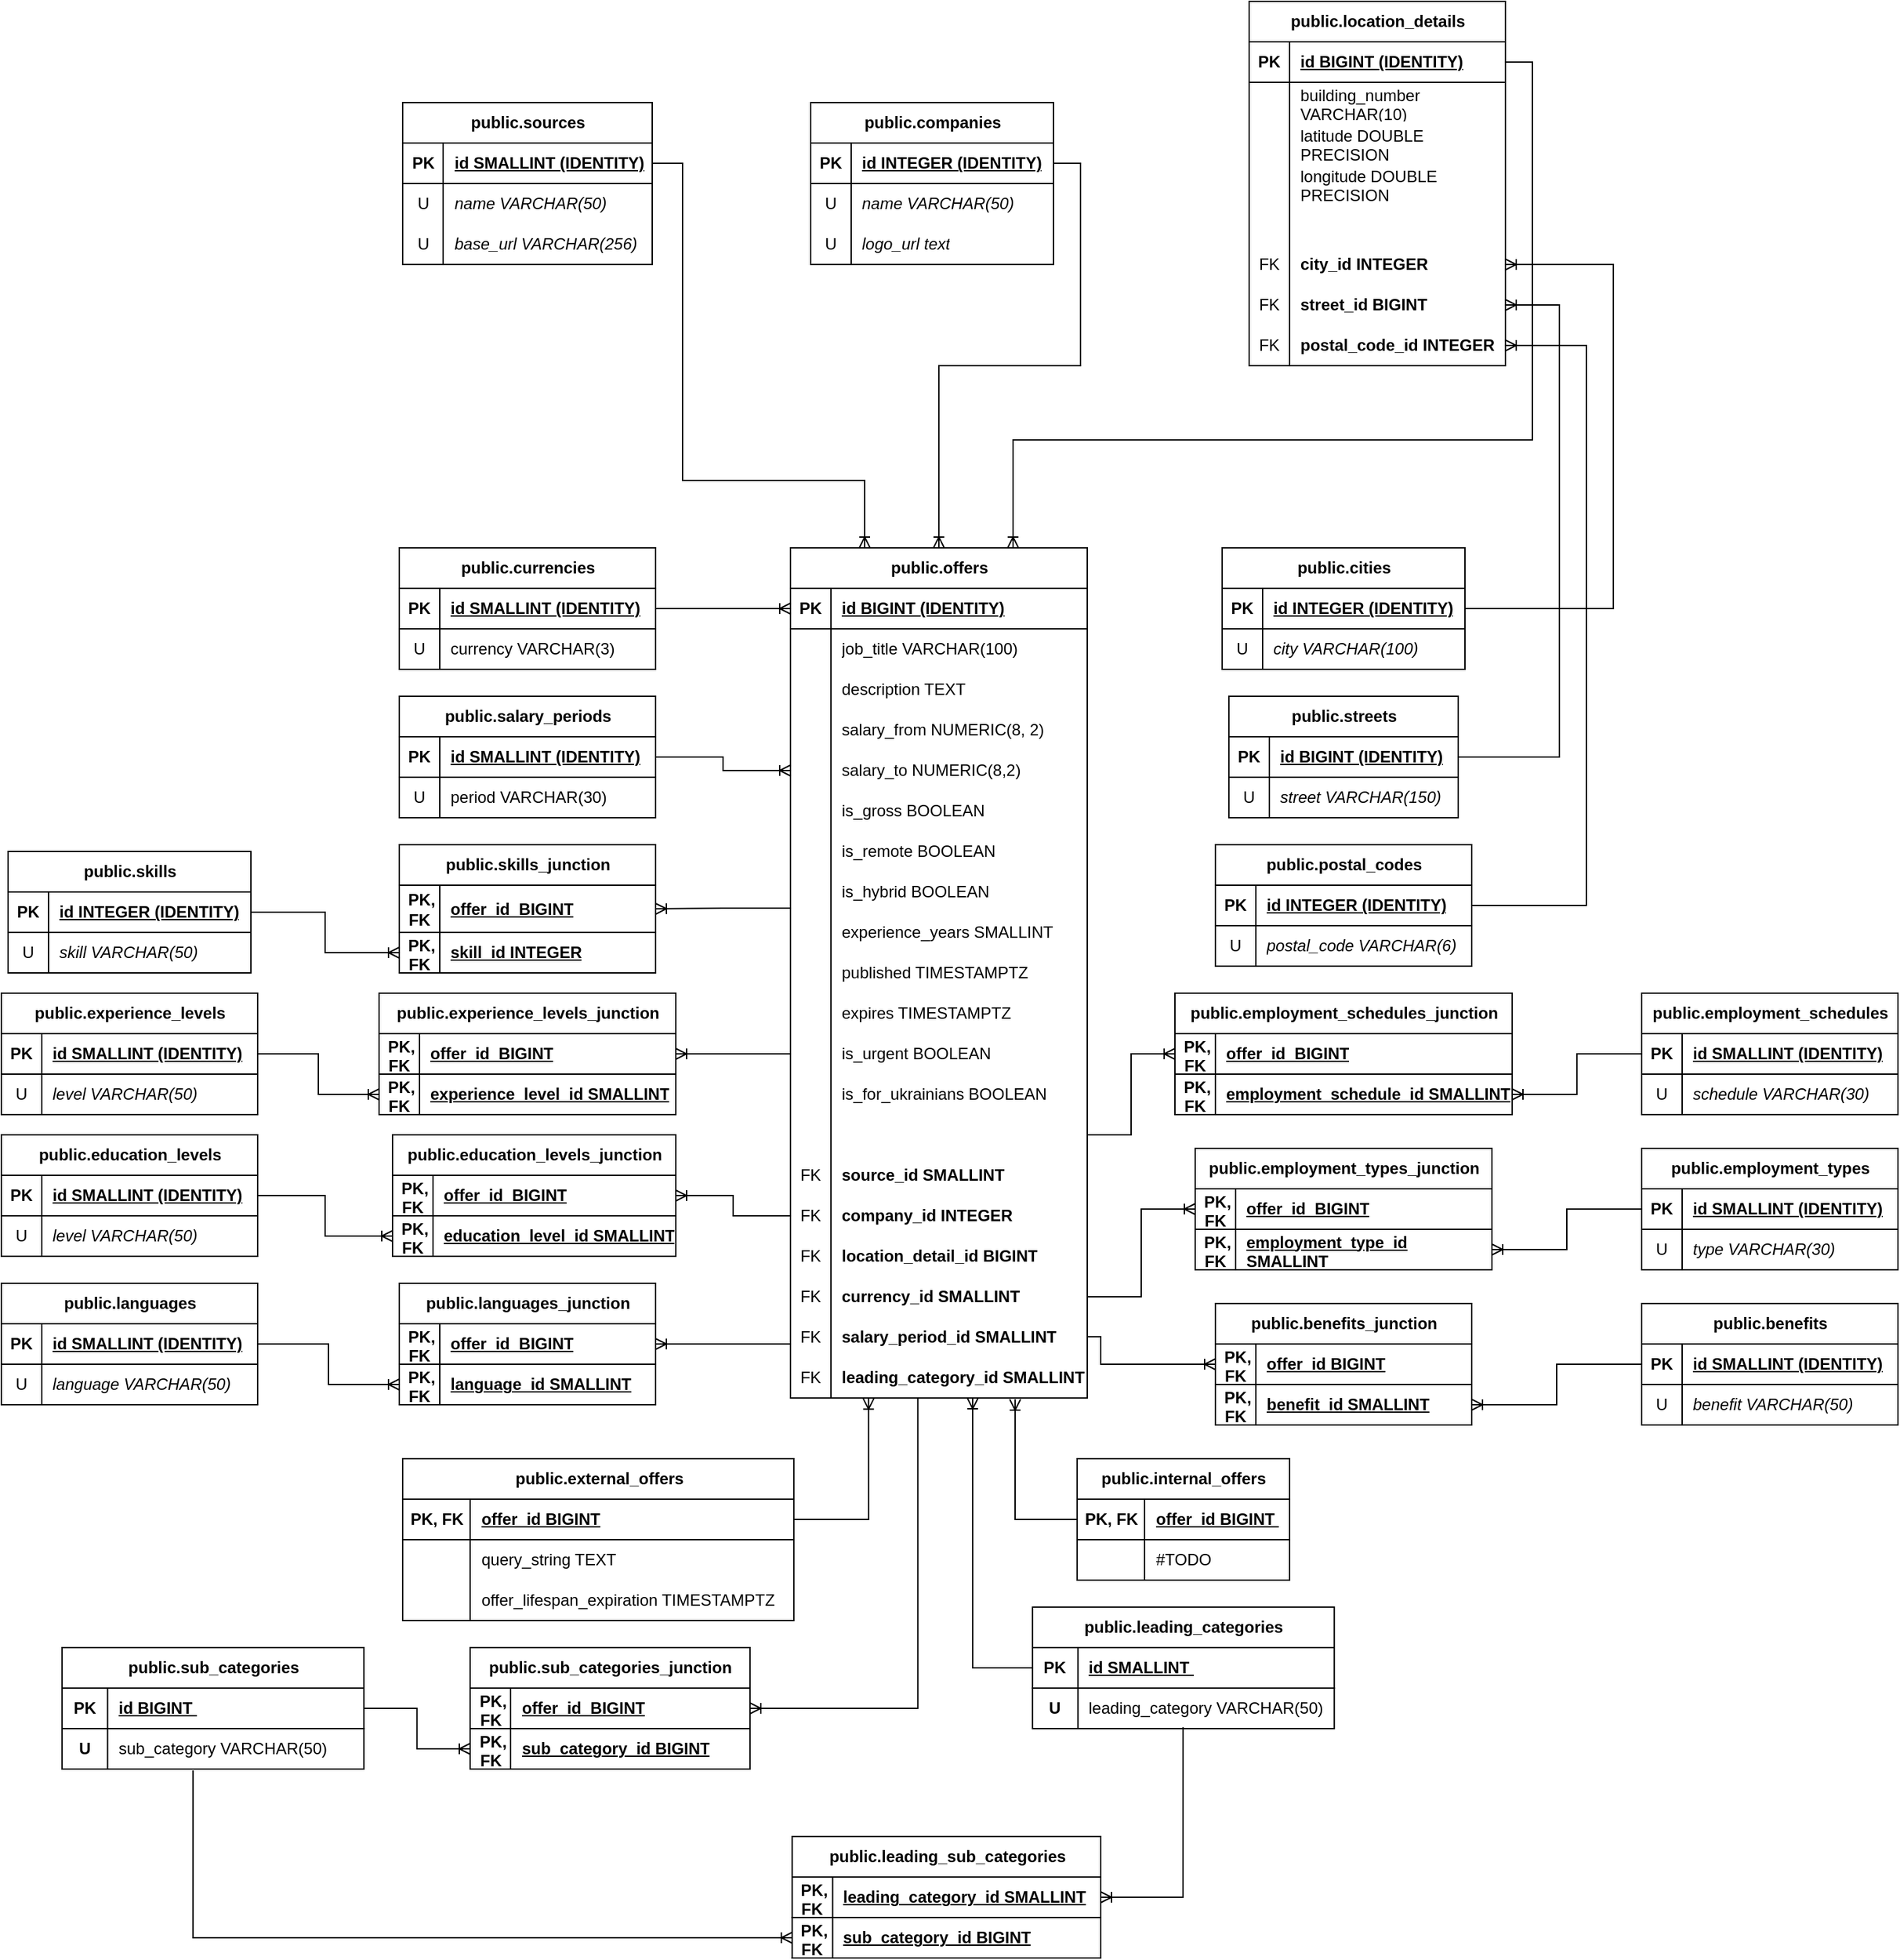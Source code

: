 <mxfile version="28.2.3">
  <diagram name="Strona-1" id="NRoaNfrheZ93uj9uQEAw">
    <mxGraphModel dx="1426" dy="-420" grid="1" gridSize="10" guides="1" tooltips="1" connect="1" arrows="1" fold="1" page="1" pageScale="1" pageWidth="827" pageHeight="1169" math="0" shadow="0">
      <root>
        <mxCell id="0" />
        <mxCell id="1" parent="0" />
        <mxCell id="EWpkEQD0zYlNd0u804Jd-1" value="public.offers" style="shape=table;startSize=30;container=1;collapsible=1;childLayout=tableLayout;fixedRows=1;rowLines=0;fontStyle=1;align=center;resizeLast=1;html=1;" parent="1" vertex="1">
          <mxGeometry x="610" y="1595" width="220" height="630" as="geometry" />
        </mxCell>
        <mxCell id="EWpkEQD0zYlNd0u804Jd-2" value="" style="shape=tableRow;horizontal=0;startSize=0;swimlaneHead=0;swimlaneBody=0;fillColor=none;collapsible=0;dropTarget=0;points=[[0,0.5],[1,0.5]];portConstraint=eastwest;top=0;left=0;right=0;bottom=1;" parent="EWpkEQD0zYlNd0u804Jd-1" vertex="1">
          <mxGeometry y="30" width="220" height="30" as="geometry" />
        </mxCell>
        <mxCell id="EWpkEQD0zYlNd0u804Jd-3" value="PK" style="shape=partialRectangle;connectable=0;fillColor=none;top=0;left=0;bottom=0;right=0;fontStyle=1;overflow=hidden;whiteSpace=wrap;html=1;" parent="EWpkEQD0zYlNd0u804Jd-2" vertex="1">
          <mxGeometry width="30" height="30" as="geometry">
            <mxRectangle width="30" height="30" as="alternateBounds" />
          </mxGeometry>
        </mxCell>
        <mxCell id="EWpkEQD0zYlNd0u804Jd-4" value="id BIGINT (IDENTITY)" style="shape=partialRectangle;connectable=0;fillColor=none;top=0;left=0;bottom=0;right=0;align=left;spacingLeft=6;fontStyle=5;overflow=hidden;whiteSpace=wrap;html=1;" parent="EWpkEQD0zYlNd0u804Jd-2" vertex="1">
          <mxGeometry x="30" width="190" height="30" as="geometry">
            <mxRectangle width="190" height="30" as="alternateBounds" />
          </mxGeometry>
        </mxCell>
        <mxCell id="EWpkEQD0zYlNd0u804Jd-5" value="" style="shape=tableRow;horizontal=0;startSize=0;swimlaneHead=0;swimlaneBody=0;fillColor=none;collapsible=0;dropTarget=0;points=[[0,0.5],[1,0.5]];portConstraint=eastwest;top=0;left=0;right=0;bottom=0;" parent="EWpkEQD0zYlNd0u804Jd-1" vertex="1">
          <mxGeometry y="60" width="220" height="30" as="geometry" />
        </mxCell>
        <mxCell id="EWpkEQD0zYlNd0u804Jd-6" value="" style="shape=partialRectangle;connectable=0;fillColor=none;top=0;left=0;bottom=0;right=0;editable=1;overflow=hidden;whiteSpace=wrap;html=1;" parent="EWpkEQD0zYlNd0u804Jd-5" vertex="1">
          <mxGeometry width="30" height="30" as="geometry">
            <mxRectangle width="30" height="30" as="alternateBounds" />
          </mxGeometry>
        </mxCell>
        <mxCell id="EWpkEQD0zYlNd0u804Jd-7" value="job_title VARCHAR(100)" style="shape=partialRectangle;connectable=0;fillColor=none;top=0;left=0;bottom=0;right=0;align=left;spacingLeft=6;overflow=hidden;whiteSpace=wrap;html=1;" parent="EWpkEQD0zYlNd0u804Jd-5" vertex="1">
          <mxGeometry x="30" width="190" height="30" as="geometry">
            <mxRectangle width="190" height="30" as="alternateBounds" />
          </mxGeometry>
        </mxCell>
        <mxCell id="EWpkEQD0zYlNd0u804Jd-8" value="" style="shape=tableRow;horizontal=0;startSize=0;swimlaneHead=0;swimlaneBody=0;fillColor=none;collapsible=0;dropTarget=0;points=[[0,0.5],[1,0.5]];portConstraint=eastwest;top=0;left=0;right=0;bottom=0;" parent="EWpkEQD0zYlNd0u804Jd-1" vertex="1">
          <mxGeometry y="90" width="220" height="30" as="geometry" />
        </mxCell>
        <mxCell id="EWpkEQD0zYlNd0u804Jd-9" value="" style="shape=partialRectangle;connectable=0;fillColor=none;top=0;left=0;bottom=0;right=0;editable=1;overflow=hidden;whiteSpace=wrap;html=1;" parent="EWpkEQD0zYlNd0u804Jd-8" vertex="1">
          <mxGeometry width="30" height="30" as="geometry">
            <mxRectangle width="30" height="30" as="alternateBounds" />
          </mxGeometry>
        </mxCell>
        <mxCell id="EWpkEQD0zYlNd0u804Jd-10" value="description TEXT" style="shape=partialRectangle;connectable=0;fillColor=none;top=0;left=0;bottom=0;right=0;align=left;spacingLeft=6;overflow=hidden;whiteSpace=wrap;html=1;" parent="EWpkEQD0zYlNd0u804Jd-8" vertex="1">
          <mxGeometry x="30" width="190" height="30" as="geometry">
            <mxRectangle width="190" height="30" as="alternateBounds" />
          </mxGeometry>
        </mxCell>
        <mxCell id="EWpkEQD0zYlNd0u804Jd-11" value="" style="shape=tableRow;horizontal=0;startSize=0;swimlaneHead=0;swimlaneBody=0;fillColor=none;collapsible=0;dropTarget=0;points=[[0,0.5],[1,0.5]];portConstraint=eastwest;top=0;left=0;right=0;bottom=0;" parent="EWpkEQD0zYlNd0u804Jd-1" vertex="1">
          <mxGeometry y="120" width="220" height="30" as="geometry" />
        </mxCell>
        <mxCell id="EWpkEQD0zYlNd0u804Jd-12" value="" style="shape=partialRectangle;connectable=0;fillColor=none;top=0;left=0;bottom=0;right=0;editable=1;overflow=hidden;whiteSpace=wrap;html=1;" parent="EWpkEQD0zYlNd0u804Jd-11" vertex="1">
          <mxGeometry width="30" height="30" as="geometry">
            <mxRectangle width="30" height="30" as="alternateBounds" />
          </mxGeometry>
        </mxCell>
        <mxCell id="EWpkEQD0zYlNd0u804Jd-13" value="salary_from NUMERIC(8, 2)" style="shape=partialRectangle;connectable=0;fillColor=none;top=0;left=0;bottom=0;right=0;align=left;spacingLeft=6;overflow=hidden;whiteSpace=wrap;html=1;" parent="EWpkEQD0zYlNd0u804Jd-11" vertex="1">
          <mxGeometry x="30" width="190" height="30" as="geometry">
            <mxRectangle width="190" height="30" as="alternateBounds" />
          </mxGeometry>
        </mxCell>
        <mxCell id="EWpkEQD0zYlNd0u804Jd-14" style="shape=tableRow;horizontal=0;startSize=0;swimlaneHead=0;swimlaneBody=0;fillColor=none;collapsible=0;dropTarget=0;points=[[0,0.5],[1,0.5]];portConstraint=eastwest;top=0;left=0;right=0;bottom=0;" parent="EWpkEQD0zYlNd0u804Jd-1" vertex="1">
          <mxGeometry y="150" width="220" height="30" as="geometry" />
        </mxCell>
        <mxCell id="EWpkEQD0zYlNd0u804Jd-15" style="shape=partialRectangle;connectable=0;fillColor=none;top=0;left=0;bottom=0;right=0;editable=1;overflow=hidden;whiteSpace=wrap;html=1;" parent="EWpkEQD0zYlNd0u804Jd-14" vertex="1">
          <mxGeometry width="30" height="30" as="geometry">
            <mxRectangle width="30" height="30" as="alternateBounds" />
          </mxGeometry>
        </mxCell>
        <mxCell id="EWpkEQD0zYlNd0u804Jd-16" value="salary_to NUMERIC(8,2)" style="shape=partialRectangle;connectable=0;fillColor=none;top=0;left=0;bottom=0;right=0;align=left;spacingLeft=6;overflow=hidden;whiteSpace=wrap;html=1;" parent="EWpkEQD0zYlNd0u804Jd-14" vertex="1">
          <mxGeometry x="30" width="190" height="30" as="geometry">
            <mxRectangle width="190" height="30" as="alternateBounds" />
          </mxGeometry>
        </mxCell>
        <mxCell id="EWpkEQD0zYlNd0u804Jd-17" style="shape=tableRow;horizontal=0;startSize=0;swimlaneHead=0;swimlaneBody=0;fillColor=none;collapsible=0;dropTarget=0;points=[[0,0.5],[1,0.5]];portConstraint=eastwest;top=0;left=0;right=0;bottom=0;" parent="EWpkEQD0zYlNd0u804Jd-1" vertex="1">
          <mxGeometry y="180" width="220" height="30" as="geometry" />
        </mxCell>
        <mxCell id="EWpkEQD0zYlNd0u804Jd-18" style="shape=partialRectangle;connectable=0;fillColor=none;top=0;left=0;bottom=0;right=0;editable=1;overflow=hidden;whiteSpace=wrap;html=1;" parent="EWpkEQD0zYlNd0u804Jd-17" vertex="1">
          <mxGeometry width="30" height="30" as="geometry">
            <mxRectangle width="30" height="30" as="alternateBounds" />
          </mxGeometry>
        </mxCell>
        <mxCell id="EWpkEQD0zYlNd0u804Jd-19" value="is_gross BOOLEAN" style="shape=partialRectangle;connectable=0;fillColor=none;top=0;left=0;bottom=0;right=0;align=left;spacingLeft=6;overflow=hidden;whiteSpace=wrap;html=1;" parent="EWpkEQD0zYlNd0u804Jd-17" vertex="1">
          <mxGeometry x="30" width="190" height="30" as="geometry">
            <mxRectangle width="190" height="30" as="alternateBounds" />
          </mxGeometry>
        </mxCell>
        <mxCell id="EWpkEQD0zYlNd0u804Jd-20" style="shape=tableRow;horizontal=0;startSize=0;swimlaneHead=0;swimlaneBody=0;fillColor=none;collapsible=0;dropTarget=0;points=[[0,0.5],[1,0.5]];portConstraint=eastwest;top=0;left=0;right=0;bottom=0;" parent="EWpkEQD0zYlNd0u804Jd-1" vertex="1">
          <mxGeometry y="210" width="220" height="30" as="geometry" />
        </mxCell>
        <mxCell id="EWpkEQD0zYlNd0u804Jd-21" style="shape=partialRectangle;connectable=0;fillColor=none;top=0;left=0;bottom=0;right=0;editable=1;overflow=hidden;whiteSpace=wrap;html=1;" parent="EWpkEQD0zYlNd0u804Jd-20" vertex="1">
          <mxGeometry width="30" height="30" as="geometry">
            <mxRectangle width="30" height="30" as="alternateBounds" />
          </mxGeometry>
        </mxCell>
        <mxCell id="EWpkEQD0zYlNd0u804Jd-22" value="is_remote BOOLEAN" style="shape=partialRectangle;connectable=0;fillColor=none;top=0;left=0;bottom=0;right=0;align=left;spacingLeft=6;overflow=hidden;whiteSpace=wrap;html=1;" parent="EWpkEQD0zYlNd0u804Jd-20" vertex="1">
          <mxGeometry x="30" width="190" height="30" as="geometry">
            <mxRectangle width="190" height="30" as="alternateBounds" />
          </mxGeometry>
        </mxCell>
        <mxCell id="EWpkEQD0zYlNd0u804Jd-23" style="shape=tableRow;horizontal=0;startSize=0;swimlaneHead=0;swimlaneBody=0;fillColor=none;collapsible=0;dropTarget=0;points=[[0,0.5],[1,0.5]];portConstraint=eastwest;top=0;left=0;right=0;bottom=0;" parent="EWpkEQD0zYlNd0u804Jd-1" vertex="1">
          <mxGeometry y="240" width="220" height="30" as="geometry" />
        </mxCell>
        <mxCell id="EWpkEQD0zYlNd0u804Jd-24" style="shape=partialRectangle;connectable=0;fillColor=none;top=0;left=0;bottom=0;right=0;editable=1;overflow=hidden;whiteSpace=wrap;html=1;" parent="EWpkEQD0zYlNd0u804Jd-23" vertex="1">
          <mxGeometry width="30" height="30" as="geometry">
            <mxRectangle width="30" height="30" as="alternateBounds" />
          </mxGeometry>
        </mxCell>
        <mxCell id="EWpkEQD0zYlNd0u804Jd-25" value="is_hybrid BOOLEAN" style="shape=partialRectangle;connectable=0;fillColor=none;top=0;left=0;bottom=0;right=0;align=left;spacingLeft=6;overflow=hidden;whiteSpace=wrap;html=1;" parent="EWpkEQD0zYlNd0u804Jd-23" vertex="1">
          <mxGeometry x="30" width="190" height="30" as="geometry">
            <mxRectangle width="190" height="30" as="alternateBounds" />
          </mxGeometry>
        </mxCell>
        <mxCell id="EWpkEQD0zYlNd0u804Jd-26" style="shape=tableRow;horizontal=0;startSize=0;swimlaneHead=0;swimlaneBody=0;fillColor=none;collapsible=0;dropTarget=0;points=[[0,0.5],[1,0.5]];portConstraint=eastwest;top=0;left=0;right=0;bottom=0;" parent="EWpkEQD0zYlNd0u804Jd-1" vertex="1">
          <mxGeometry y="270" width="220" height="30" as="geometry" />
        </mxCell>
        <mxCell id="EWpkEQD0zYlNd0u804Jd-27" style="shape=partialRectangle;connectable=0;fillColor=none;top=0;left=0;bottom=0;right=0;editable=1;overflow=hidden;whiteSpace=wrap;html=1;" parent="EWpkEQD0zYlNd0u804Jd-26" vertex="1">
          <mxGeometry width="30" height="30" as="geometry">
            <mxRectangle width="30" height="30" as="alternateBounds" />
          </mxGeometry>
        </mxCell>
        <mxCell id="EWpkEQD0zYlNd0u804Jd-28" value="experience_years SMALLINT" style="shape=partialRectangle;connectable=0;fillColor=none;top=0;left=0;bottom=0;right=0;align=left;spacingLeft=6;overflow=hidden;whiteSpace=wrap;html=1;" parent="EWpkEQD0zYlNd0u804Jd-26" vertex="1">
          <mxGeometry x="30" width="190" height="30" as="geometry">
            <mxRectangle width="190" height="30" as="alternateBounds" />
          </mxGeometry>
        </mxCell>
        <mxCell id="EWpkEQD0zYlNd0u804Jd-29" style="shape=tableRow;horizontal=0;startSize=0;swimlaneHead=0;swimlaneBody=0;fillColor=none;collapsible=0;dropTarget=0;points=[[0,0.5],[1,0.5]];portConstraint=eastwest;top=0;left=0;right=0;bottom=0;" parent="EWpkEQD0zYlNd0u804Jd-1" vertex="1">
          <mxGeometry y="300" width="220" height="30" as="geometry" />
        </mxCell>
        <mxCell id="EWpkEQD0zYlNd0u804Jd-30" style="shape=partialRectangle;connectable=0;fillColor=none;top=0;left=0;bottom=0;right=0;editable=1;overflow=hidden;whiteSpace=wrap;html=1;" parent="EWpkEQD0zYlNd0u804Jd-29" vertex="1">
          <mxGeometry width="30" height="30" as="geometry">
            <mxRectangle width="30" height="30" as="alternateBounds" />
          </mxGeometry>
        </mxCell>
        <mxCell id="EWpkEQD0zYlNd0u804Jd-31" value="published TIMESTAMPTZ" style="shape=partialRectangle;connectable=0;fillColor=none;top=0;left=0;bottom=0;right=0;align=left;spacingLeft=6;overflow=hidden;whiteSpace=wrap;html=1;" parent="EWpkEQD0zYlNd0u804Jd-29" vertex="1">
          <mxGeometry x="30" width="190" height="30" as="geometry">
            <mxRectangle width="190" height="30" as="alternateBounds" />
          </mxGeometry>
        </mxCell>
        <mxCell id="EWpkEQD0zYlNd0u804Jd-32" style="shape=tableRow;horizontal=0;startSize=0;swimlaneHead=0;swimlaneBody=0;fillColor=none;collapsible=0;dropTarget=0;points=[[0,0.5],[1,0.5]];portConstraint=eastwest;top=0;left=0;right=0;bottom=0;" parent="EWpkEQD0zYlNd0u804Jd-1" vertex="1">
          <mxGeometry y="330" width="220" height="30" as="geometry" />
        </mxCell>
        <mxCell id="EWpkEQD0zYlNd0u804Jd-33" style="shape=partialRectangle;connectable=0;fillColor=none;top=0;left=0;bottom=0;right=0;editable=1;overflow=hidden;whiteSpace=wrap;html=1;" parent="EWpkEQD0zYlNd0u804Jd-32" vertex="1">
          <mxGeometry width="30" height="30" as="geometry">
            <mxRectangle width="30" height="30" as="alternateBounds" />
          </mxGeometry>
        </mxCell>
        <mxCell id="EWpkEQD0zYlNd0u804Jd-34" value="expires TIMESTAMPTZ" style="shape=partialRectangle;connectable=0;fillColor=none;top=0;left=0;bottom=0;right=0;align=left;spacingLeft=6;overflow=hidden;whiteSpace=wrap;html=1;" parent="EWpkEQD0zYlNd0u804Jd-32" vertex="1">
          <mxGeometry x="30" width="190" height="30" as="geometry">
            <mxRectangle width="190" height="30" as="alternateBounds" />
          </mxGeometry>
        </mxCell>
        <mxCell id="EWpkEQD0zYlNd0u804Jd-35" style="shape=tableRow;horizontal=0;startSize=0;swimlaneHead=0;swimlaneBody=0;fillColor=none;collapsible=0;dropTarget=0;points=[[0,0.5],[1,0.5]];portConstraint=eastwest;top=0;left=0;right=0;bottom=0;" parent="EWpkEQD0zYlNd0u804Jd-1" vertex="1">
          <mxGeometry y="360" width="220" height="30" as="geometry" />
        </mxCell>
        <mxCell id="EWpkEQD0zYlNd0u804Jd-36" style="shape=partialRectangle;connectable=0;fillColor=none;top=0;left=0;bottom=0;right=0;editable=1;overflow=hidden;whiteSpace=wrap;html=1;" parent="EWpkEQD0zYlNd0u804Jd-35" vertex="1">
          <mxGeometry width="30" height="30" as="geometry">
            <mxRectangle width="30" height="30" as="alternateBounds" />
          </mxGeometry>
        </mxCell>
        <mxCell id="EWpkEQD0zYlNd0u804Jd-37" value="is_urgent BOOLEAN" style="shape=partialRectangle;connectable=0;fillColor=none;top=0;left=0;bottom=0;right=0;align=left;spacingLeft=6;overflow=hidden;whiteSpace=wrap;html=1;" parent="EWpkEQD0zYlNd0u804Jd-35" vertex="1">
          <mxGeometry x="30" width="190" height="30" as="geometry">
            <mxRectangle width="190" height="30" as="alternateBounds" />
          </mxGeometry>
        </mxCell>
        <mxCell id="EWpkEQD0zYlNd0u804Jd-38" style="shape=tableRow;horizontal=0;startSize=0;swimlaneHead=0;swimlaneBody=0;fillColor=none;collapsible=0;dropTarget=0;points=[[0,0.5],[1,0.5]];portConstraint=eastwest;top=0;left=0;right=0;bottom=0;" parent="EWpkEQD0zYlNd0u804Jd-1" vertex="1">
          <mxGeometry y="390" width="220" height="30" as="geometry" />
        </mxCell>
        <mxCell id="EWpkEQD0zYlNd0u804Jd-39" style="shape=partialRectangle;connectable=0;fillColor=none;top=0;left=0;bottom=0;right=0;editable=1;overflow=hidden;whiteSpace=wrap;html=1;" parent="EWpkEQD0zYlNd0u804Jd-38" vertex="1">
          <mxGeometry width="30" height="30" as="geometry">
            <mxRectangle width="30" height="30" as="alternateBounds" />
          </mxGeometry>
        </mxCell>
        <mxCell id="EWpkEQD0zYlNd0u804Jd-40" value="is_for_ukrainians BOOLEAN" style="shape=partialRectangle;connectable=0;fillColor=none;top=0;left=0;bottom=0;right=0;align=left;spacingLeft=6;overflow=hidden;whiteSpace=wrap;html=1;" parent="EWpkEQD0zYlNd0u804Jd-38" vertex="1">
          <mxGeometry x="30" width="190" height="30" as="geometry">
            <mxRectangle width="190" height="30" as="alternateBounds" />
          </mxGeometry>
        </mxCell>
        <mxCell id="EWpkEQD0zYlNd0u804Jd-70" style="shape=tableRow;horizontal=0;startSize=0;swimlaneHead=0;swimlaneBody=0;fillColor=none;collapsible=0;dropTarget=0;points=[[0,0.5],[1,0.5]];portConstraint=eastwest;top=0;left=0;right=0;bottom=0;" parent="EWpkEQD0zYlNd0u804Jd-1" vertex="1">
          <mxGeometry y="420" width="220" height="30" as="geometry" />
        </mxCell>
        <mxCell id="EWpkEQD0zYlNd0u804Jd-71" style="shape=partialRectangle;connectable=0;fillColor=none;top=0;left=0;bottom=0;right=0;editable=1;overflow=hidden;whiteSpace=wrap;html=1;" parent="EWpkEQD0zYlNd0u804Jd-70" vertex="1">
          <mxGeometry width="30" height="30" as="geometry">
            <mxRectangle width="30" height="30" as="alternateBounds" />
          </mxGeometry>
        </mxCell>
        <mxCell id="EWpkEQD0zYlNd0u804Jd-72" style="shape=partialRectangle;connectable=0;fillColor=none;top=0;left=0;bottom=0;right=0;align=left;spacingLeft=6;overflow=hidden;whiteSpace=wrap;html=1;" parent="EWpkEQD0zYlNd0u804Jd-70" vertex="1">
          <mxGeometry x="30" width="190" height="30" as="geometry">
            <mxRectangle width="190" height="30" as="alternateBounds" />
          </mxGeometry>
        </mxCell>
        <mxCell id="EWpkEQD0zYlNd0u804Jd-41" style="shape=tableRow;horizontal=0;startSize=0;swimlaneHead=0;swimlaneBody=0;fillColor=none;collapsible=0;dropTarget=0;points=[[0,0.5],[1,0.5]];portConstraint=eastwest;top=0;left=0;right=0;bottom=0;" parent="EWpkEQD0zYlNd0u804Jd-1" vertex="1">
          <mxGeometry y="450" width="220" height="30" as="geometry" />
        </mxCell>
        <mxCell id="EWpkEQD0zYlNd0u804Jd-42" value="FK" style="shape=partialRectangle;connectable=0;fillColor=none;top=0;left=0;bottom=0;right=0;editable=1;overflow=hidden;whiteSpace=wrap;html=1;" parent="EWpkEQD0zYlNd0u804Jd-41" vertex="1">
          <mxGeometry width="30" height="30" as="geometry">
            <mxRectangle width="30" height="30" as="alternateBounds" />
          </mxGeometry>
        </mxCell>
        <mxCell id="EWpkEQD0zYlNd0u804Jd-43" value="source_id SMALLINT" style="shape=partialRectangle;connectable=0;fillColor=none;top=0;left=0;bottom=0;right=0;align=left;spacingLeft=6;overflow=hidden;whiteSpace=wrap;html=1;fontStyle=1" parent="EWpkEQD0zYlNd0u804Jd-41" vertex="1">
          <mxGeometry x="30" width="190" height="30" as="geometry">
            <mxRectangle width="190" height="30" as="alternateBounds" />
          </mxGeometry>
        </mxCell>
        <mxCell id="EWpkEQD0zYlNd0u804Jd-44" style="shape=tableRow;horizontal=0;startSize=0;swimlaneHead=0;swimlaneBody=0;fillColor=none;collapsible=0;dropTarget=0;points=[[0,0.5],[1,0.5]];portConstraint=eastwest;top=0;left=0;right=0;bottom=0;" parent="EWpkEQD0zYlNd0u804Jd-1" vertex="1">
          <mxGeometry y="480" width="220" height="30" as="geometry" />
        </mxCell>
        <mxCell id="EWpkEQD0zYlNd0u804Jd-45" value="FK" style="shape=partialRectangle;connectable=0;fillColor=none;top=0;left=0;bottom=0;right=0;editable=1;overflow=hidden;whiteSpace=wrap;html=1;" parent="EWpkEQD0zYlNd0u804Jd-44" vertex="1">
          <mxGeometry width="30" height="30" as="geometry">
            <mxRectangle width="30" height="30" as="alternateBounds" />
          </mxGeometry>
        </mxCell>
        <mxCell id="EWpkEQD0zYlNd0u804Jd-46" value="company_id INTEGER" style="shape=partialRectangle;connectable=0;fillColor=none;top=0;left=0;bottom=0;right=0;align=left;spacingLeft=6;overflow=hidden;whiteSpace=wrap;html=1;fontStyle=1" parent="EWpkEQD0zYlNd0u804Jd-44" vertex="1">
          <mxGeometry x="30" width="190" height="30" as="geometry">
            <mxRectangle width="190" height="30" as="alternateBounds" />
          </mxGeometry>
        </mxCell>
        <mxCell id="EWpkEQD0zYlNd0u804Jd-47" style="shape=tableRow;horizontal=0;startSize=0;swimlaneHead=0;swimlaneBody=0;fillColor=none;collapsible=0;dropTarget=0;points=[[0,0.5],[1,0.5]];portConstraint=eastwest;top=0;left=0;right=0;bottom=0;" parent="EWpkEQD0zYlNd0u804Jd-1" vertex="1">
          <mxGeometry y="510" width="220" height="30" as="geometry" />
        </mxCell>
        <mxCell id="EWpkEQD0zYlNd0u804Jd-48" value="FK" style="shape=partialRectangle;connectable=0;fillColor=none;top=0;left=0;bottom=0;right=0;editable=1;overflow=hidden;whiteSpace=wrap;html=1;" parent="EWpkEQD0zYlNd0u804Jd-47" vertex="1">
          <mxGeometry width="30" height="30" as="geometry">
            <mxRectangle width="30" height="30" as="alternateBounds" />
          </mxGeometry>
        </mxCell>
        <mxCell id="EWpkEQD0zYlNd0u804Jd-49" value="location_detail_id BIGINT" style="shape=partialRectangle;connectable=0;fillColor=none;top=0;left=0;bottom=0;right=0;align=left;spacingLeft=6;overflow=hidden;whiteSpace=wrap;html=1;fontStyle=1" parent="EWpkEQD0zYlNd0u804Jd-47" vertex="1">
          <mxGeometry x="30" width="190" height="30" as="geometry">
            <mxRectangle width="190" height="30" as="alternateBounds" />
          </mxGeometry>
        </mxCell>
        <mxCell id="EWpkEQD0zYlNd0u804Jd-50" style="shape=tableRow;horizontal=0;startSize=0;swimlaneHead=0;swimlaneBody=0;fillColor=none;collapsible=0;dropTarget=0;points=[[0,0.5],[1,0.5]];portConstraint=eastwest;top=0;left=0;right=0;bottom=0;" parent="EWpkEQD0zYlNd0u804Jd-1" vertex="1">
          <mxGeometry y="540" width="220" height="30" as="geometry" />
        </mxCell>
        <mxCell id="EWpkEQD0zYlNd0u804Jd-51" value="FK" style="shape=partialRectangle;connectable=0;fillColor=none;top=0;left=0;bottom=0;right=0;editable=1;overflow=hidden;whiteSpace=wrap;html=1;" parent="EWpkEQD0zYlNd0u804Jd-50" vertex="1">
          <mxGeometry width="30" height="30" as="geometry">
            <mxRectangle width="30" height="30" as="alternateBounds" />
          </mxGeometry>
        </mxCell>
        <mxCell id="EWpkEQD0zYlNd0u804Jd-52" value="currency_id SMALLINT" style="shape=partialRectangle;connectable=0;fillColor=none;top=0;left=0;bottom=0;right=0;align=left;spacingLeft=6;overflow=hidden;whiteSpace=wrap;html=1;fontStyle=1" parent="EWpkEQD0zYlNd0u804Jd-50" vertex="1">
          <mxGeometry x="30" width="190" height="30" as="geometry">
            <mxRectangle width="190" height="30" as="alternateBounds" />
          </mxGeometry>
        </mxCell>
        <mxCell id="EWpkEQD0zYlNd0u804Jd-53" style="shape=tableRow;horizontal=0;startSize=0;swimlaneHead=0;swimlaneBody=0;fillColor=none;collapsible=0;dropTarget=0;points=[[0,0.5],[1,0.5]];portConstraint=eastwest;top=0;left=0;right=0;bottom=0;" parent="EWpkEQD0zYlNd0u804Jd-1" vertex="1">
          <mxGeometry y="570" width="220" height="30" as="geometry" />
        </mxCell>
        <mxCell id="EWpkEQD0zYlNd0u804Jd-54" value="FK" style="shape=partialRectangle;connectable=0;fillColor=none;top=0;left=0;bottom=0;right=0;editable=1;overflow=hidden;whiteSpace=wrap;html=1;" parent="EWpkEQD0zYlNd0u804Jd-53" vertex="1">
          <mxGeometry width="30" height="30" as="geometry">
            <mxRectangle width="30" height="30" as="alternateBounds" />
          </mxGeometry>
        </mxCell>
        <mxCell id="EWpkEQD0zYlNd0u804Jd-55" value="salary_period_id SMALLINT" style="shape=partialRectangle;connectable=0;fillColor=none;top=0;left=0;bottom=0;right=0;align=left;spacingLeft=6;overflow=hidden;whiteSpace=wrap;html=1;fontStyle=1" parent="EWpkEQD0zYlNd0u804Jd-53" vertex="1">
          <mxGeometry x="30" width="190" height="30" as="geometry">
            <mxRectangle width="190" height="30" as="alternateBounds" />
          </mxGeometry>
        </mxCell>
        <mxCell id="9KJVstNJge6_h2r4gDcX-1" style="shape=tableRow;horizontal=0;startSize=0;swimlaneHead=0;swimlaneBody=0;fillColor=none;collapsible=0;dropTarget=0;points=[[0,0.5],[1,0.5]];portConstraint=eastwest;top=0;left=0;right=0;bottom=0;" parent="EWpkEQD0zYlNd0u804Jd-1" vertex="1">
          <mxGeometry y="600" width="220" height="30" as="geometry" />
        </mxCell>
        <mxCell id="9KJVstNJge6_h2r4gDcX-2" value="FK" style="shape=partialRectangle;connectable=0;fillColor=none;top=0;left=0;bottom=0;right=0;editable=1;overflow=hidden;whiteSpace=wrap;html=1;" parent="9KJVstNJge6_h2r4gDcX-1" vertex="1">
          <mxGeometry width="30" height="30" as="geometry">
            <mxRectangle width="30" height="30" as="alternateBounds" />
          </mxGeometry>
        </mxCell>
        <mxCell id="9KJVstNJge6_h2r4gDcX-3" value="leading_category_id SMALLINT" style="shape=partialRectangle;connectable=0;fillColor=none;top=0;left=0;bottom=0;right=0;align=left;spacingLeft=6;overflow=hidden;whiteSpace=wrap;html=1;fontStyle=1" parent="9KJVstNJge6_h2r4gDcX-1" vertex="1">
          <mxGeometry x="30" width="190" height="30" as="geometry">
            <mxRectangle width="190" height="30" as="alternateBounds" />
          </mxGeometry>
        </mxCell>
        <mxCell id="EWpkEQD0zYlNd0u804Jd-73" value="public.cities" style="shape=table;startSize=30;container=1;collapsible=1;childLayout=tableLayout;fixedRows=1;rowLines=0;fontStyle=1;align=center;resizeLast=1;html=1;" parent="1" vertex="1">
          <mxGeometry x="930" y="1595" width="180" height="90" as="geometry" />
        </mxCell>
        <mxCell id="EWpkEQD0zYlNd0u804Jd-74" value="" style="shape=tableRow;horizontal=0;startSize=0;swimlaneHead=0;swimlaneBody=0;fillColor=none;collapsible=0;dropTarget=0;points=[[0,0.5],[1,0.5]];portConstraint=eastwest;top=0;left=0;right=0;bottom=1;" parent="EWpkEQD0zYlNd0u804Jd-73" vertex="1">
          <mxGeometry y="30" width="180" height="30" as="geometry" />
        </mxCell>
        <mxCell id="EWpkEQD0zYlNd0u804Jd-75" value="PK" style="shape=partialRectangle;connectable=0;fillColor=none;top=0;left=0;bottom=0;right=0;fontStyle=1;overflow=hidden;whiteSpace=wrap;html=1;" parent="EWpkEQD0zYlNd0u804Jd-74" vertex="1">
          <mxGeometry width="30" height="30" as="geometry">
            <mxRectangle width="30" height="30" as="alternateBounds" />
          </mxGeometry>
        </mxCell>
        <mxCell id="EWpkEQD0zYlNd0u804Jd-76" value="id INTEGER (IDENTITY)" style="shape=partialRectangle;connectable=0;fillColor=none;top=0;left=0;bottom=0;right=0;align=left;spacingLeft=6;fontStyle=5;overflow=hidden;whiteSpace=wrap;html=1;" parent="EWpkEQD0zYlNd0u804Jd-74" vertex="1">
          <mxGeometry x="30" width="150" height="30" as="geometry">
            <mxRectangle width="150" height="30" as="alternateBounds" />
          </mxGeometry>
        </mxCell>
        <mxCell id="EWpkEQD0zYlNd0u804Jd-77" value="" style="shape=tableRow;horizontal=0;startSize=0;swimlaneHead=0;swimlaneBody=0;fillColor=none;collapsible=0;dropTarget=0;points=[[0,0.5],[1,0.5]];portConstraint=eastwest;top=0;left=0;right=0;bottom=0;" parent="EWpkEQD0zYlNd0u804Jd-73" vertex="1">
          <mxGeometry y="60" width="180" height="30" as="geometry" />
        </mxCell>
        <mxCell id="EWpkEQD0zYlNd0u804Jd-78" value="U" style="shape=partialRectangle;connectable=0;fillColor=none;top=0;left=0;bottom=0;right=0;editable=1;overflow=hidden;whiteSpace=wrap;html=1;" parent="EWpkEQD0zYlNd0u804Jd-77" vertex="1">
          <mxGeometry width="30" height="30" as="geometry">
            <mxRectangle width="30" height="30" as="alternateBounds" />
          </mxGeometry>
        </mxCell>
        <mxCell id="EWpkEQD0zYlNd0u804Jd-79" value="city VARCHAR(100)" style="shape=partialRectangle;connectable=0;fillColor=none;top=0;left=0;bottom=0;right=0;align=left;spacingLeft=6;overflow=hidden;whiteSpace=wrap;html=1;fontStyle=2" parent="EWpkEQD0zYlNd0u804Jd-77" vertex="1">
          <mxGeometry x="30" width="150" height="30" as="geometry">
            <mxRectangle width="150" height="30" as="alternateBounds" />
          </mxGeometry>
        </mxCell>
        <mxCell id="EWpkEQD0zYlNd0u804Jd-86" value="public.postal_codes" style="shape=table;startSize=30;container=1;collapsible=1;childLayout=tableLayout;fixedRows=1;rowLines=0;fontStyle=1;align=center;resizeLast=1;html=1;" parent="1" vertex="1">
          <mxGeometry x="925" y="1815" width="190" height="90" as="geometry" />
        </mxCell>
        <mxCell id="EWpkEQD0zYlNd0u804Jd-87" value="" style="shape=tableRow;horizontal=0;startSize=0;swimlaneHead=0;swimlaneBody=0;fillColor=none;collapsible=0;dropTarget=0;points=[[0,0.5],[1,0.5]];portConstraint=eastwest;top=0;left=0;right=0;bottom=1;" parent="EWpkEQD0zYlNd0u804Jd-86" vertex="1">
          <mxGeometry y="30" width="190" height="30" as="geometry" />
        </mxCell>
        <mxCell id="EWpkEQD0zYlNd0u804Jd-88" value="PK" style="shape=partialRectangle;connectable=0;fillColor=none;top=0;left=0;bottom=0;right=0;fontStyle=1;overflow=hidden;whiteSpace=wrap;html=1;" parent="EWpkEQD0zYlNd0u804Jd-87" vertex="1">
          <mxGeometry width="30" height="30" as="geometry">
            <mxRectangle width="30" height="30" as="alternateBounds" />
          </mxGeometry>
        </mxCell>
        <mxCell id="EWpkEQD0zYlNd0u804Jd-89" value="id INTEGER (IDENTITY)" style="shape=partialRectangle;connectable=0;fillColor=none;top=0;left=0;bottom=0;right=0;align=left;spacingLeft=6;fontStyle=5;overflow=hidden;whiteSpace=wrap;html=1;" parent="EWpkEQD0zYlNd0u804Jd-87" vertex="1">
          <mxGeometry x="30" width="160" height="30" as="geometry">
            <mxRectangle width="160" height="30" as="alternateBounds" />
          </mxGeometry>
        </mxCell>
        <mxCell id="EWpkEQD0zYlNd0u804Jd-90" value="" style="shape=tableRow;horizontal=0;startSize=0;swimlaneHead=0;swimlaneBody=0;fillColor=none;collapsible=0;dropTarget=0;points=[[0,0.5],[1,0.5]];portConstraint=eastwest;top=0;left=0;right=0;bottom=0;" parent="EWpkEQD0zYlNd0u804Jd-86" vertex="1">
          <mxGeometry y="60" width="190" height="30" as="geometry" />
        </mxCell>
        <mxCell id="EWpkEQD0zYlNd0u804Jd-91" value="U" style="shape=partialRectangle;connectable=0;fillColor=none;top=0;left=0;bottom=0;right=0;editable=1;overflow=hidden;whiteSpace=wrap;html=1;" parent="EWpkEQD0zYlNd0u804Jd-90" vertex="1">
          <mxGeometry width="30" height="30" as="geometry">
            <mxRectangle width="30" height="30" as="alternateBounds" />
          </mxGeometry>
        </mxCell>
        <mxCell id="EWpkEQD0zYlNd0u804Jd-92" value="postal_code VARCHAR(6)" style="shape=partialRectangle;connectable=0;fillColor=none;top=0;left=0;bottom=0;right=0;align=left;spacingLeft=6;overflow=hidden;whiteSpace=wrap;html=1;fontStyle=2" parent="EWpkEQD0zYlNd0u804Jd-90" vertex="1">
          <mxGeometry x="30" width="160" height="30" as="geometry">
            <mxRectangle width="160" height="30" as="alternateBounds" />
          </mxGeometry>
        </mxCell>
        <mxCell id="EWpkEQD0zYlNd0u804Jd-93" value="public.streets" style="shape=table;startSize=30;container=1;collapsible=1;childLayout=tableLayout;fixedRows=1;rowLines=0;fontStyle=1;align=center;resizeLast=1;html=1;" parent="1" vertex="1">
          <mxGeometry x="935" y="1705" width="170" height="90" as="geometry" />
        </mxCell>
        <mxCell id="EWpkEQD0zYlNd0u804Jd-94" value="" style="shape=tableRow;horizontal=0;startSize=0;swimlaneHead=0;swimlaneBody=0;fillColor=none;collapsible=0;dropTarget=0;points=[[0,0.5],[1,0.5]];portConstraint=eastwest;top=0;left=0;right=0;bottom=1;" parent="EWpkEQD0zYlNd0u804Jd-93" vertex="1">
          <mxGeometry y="30" width="170" height="30" as="geometry" />
        </mxCell>
        <mxCell id="EWpkEQD0zYlNd0u804Jd-95" value="PK" style="shape=partialRectangle;connectable=0;fillColor=none;top=0;left=0;bottom=0;right=0;fontStyle=1;overflow=hidden;whiteSpace=wrap;html=1;" parent="EWpkEQD0zYlNd0u804Jd-94" vertex="1">
          <mxGeometry width="30" height="30" as="geometry">
            <mxRectangle width="30" height="30" as="alternateBounds" />
          </mxGeometry>
        </mxCell>
        <mxCell id="EWpkEQD0zYlNd0u804Jd-96" value="id BIGINT (IDENTITY)" style="shape=partialRectangle;connectable=0;fillColor=none;top=0;left=0;bottom=0;right=0;align=left;spacingLeft=6;fontStyle=5;overflow=hidden;whiteSpace=wrap;html=1;" parent="EWpkEQD0zYlNd0u804Jd-94" vertex="1">
          <mxGeometry x="30" width="140" height="30" as="geometry">
            <mxRectangle width="140" height="30" as="alternateBounds" />
          </mxGeometry>
        </mxCell>
        <mxCell id="EWpkEQD0zYlNd0u804Jd-97" value="" style="shape=tableRow;horizontal=0;startSize=0;swimlaneHead=0;swimlaneBody=0;fillColor=none;collapsible=0;dropTarget=0;points=[[0,0.5],[1,0.5]];portConstraint=eastwest;top=0;left=0;right=0;bottom=0;" parent="EWpkEQD0zYlNd0u804Jd-93" vertex="1">
          <mxGeometry y="60" width="170" height="30" as="geometry" />
        </mxCell>
        <mxCell id="EWpkEQD0zYlNd0u804Jd-98" value="U" style="shape=partialRectangle;connectable=0;fillColor=none;top=0;left=0;bottom=0;right=0;editable=1;overflow=hidden;whiteSpace=wrap;html=1;" parent="EWpkEQD0zYlNd0u804Jd-97" vertex="1">
          <mxGeometry width="30" height="30" as="geometry">
            <mxRectangle width="30" height="30" as="alternateBounds" />
          </mxGeometry>
        </mxCell>
        <mxCell id="EWpkEQD0zYlNd0u804Jd-99" value="street VARCHAR(150)" style="shape=partialRectangle;connectable=0;fillColor=none;top=0;left=0;bottom=0;right=0;align=left;spacingLeft=6;overflow=hidden;whiteSpace=wrap;html=1;fontStyle=2" parent="EWpkEQD0zYlNd0u804Jd-97" vertex="1">
          <mxGeometry x="30" width="140" height="30" as="geometry">
            <mxRectangle width="140" height="30" as="alternateBounds" />
          </mxGeometry>
        </mxCell>
        <mxCell id="EWpkEQD0zYlNd0u804Jd-100" value="public.companies" style="shape=table;startSize=30;container=1;collapsible=1;childLayout=tableLayout;fixedRows=1;rowLines=0;fontStyle=1;align=center;resizeLast=1;html=1;" parent="1" vertex="1">
          <mxGeometry x="625" y="1265" width="180" height="120" as="geometry" />
        </mxCell>
        <mxCell id="EWpkEQD0zYlNd0u804Jd-101" value="" style="shape=tableRow;horizontal=0;startSize=0;swimlaneHead=0;swimlaneBody=0;fillColor=none;collapsible=0;dropTarget=0;points=[[0,0.5],[1,0.5]];portConstraint=eastwest;top=0;left=0;right=0;bottom=1;" parent="EWpkEQD0zYlNd0u804Jd-100" vertex="1">
          <mxGeometry y="30" width="180" height="30" as="geometry" />
        </mxCell>
        <mxCell id="EWpkEQD0zYlNd0u804Jd-102" value="PK" style="shape=partialRectangle;connectable=0;fillColor=none;top=0;left=0;bottom=0;right=0;fontStyle=1;overflow=hidden;whiteSpace=wrap;html=1;" parent="EWpkEQD0zYlNd0u804Jd-101" vertex="1">
          <mxGeometry width="30" height="30" as="geometry">
            <mxRectangle width="30" height="30" as="alternateBounds" />
          </mxGeometry>
        </mxCell>
        <mxCell id="EWpkEQD0zYlNd0u804Jd-103" value="id INTEGER (IDENTITY)" style="shape=partialRectangle;connectable=0;fillColor=none;top=0;left=0;bottom=0;right=0;align=left;spacingLeft=6;fontStyle=5;overflow=hidden;whiteSpace=wrap;html=1;" parent="EWpkEQD0zYlNd0u804Jd-101" vertex="1">
          <mxGeometry x="30" width="150" height="30" as="geometry">
            <mxRectangle width="150" height="30" as="alternateBounds" />
          </mxGeometry>
        </mxCell>
        <mxCell id="EWpkEQD0zYlNd0u804Jd-104" value="" style="shape=tableRow;horizontal=0;startSize=0;swimlaneHead=0;swimlaneBody=0;fillColor=none;collapsible=0;dropTarget=0;points=[[0,0.5],[1,0.5]];portConstraint=eastwest;top=0;left=0;right=0;bottom=0;" parent="EWpkEQD0zYlNd0u804Jd-100" vertex="1">
          <mxGeometry y="60" width="180" height="30" as="geometry" />
        </mxCell>
        <mxCell id="EWpkEQD0zYlNd0u804Jd-105" value="U" style="shape=partialRectangle;connectable=0;fillColor=none;top=0;left=0;bottom=0;right=0;editable=1;overflow=hidden;whiteSpace=wrap;html=1;" parent="EWpkEQD0zYlNd0u804Jd-104" vertex="1">
          <mxGeometry width="30" height="30" as="geometry">
            <mxRectangle width="30" height="30" as="alternateBounds" />
          </mxGeometry>
        </mxCell>
        <mxCell id="EWpkEQD0zYlNd0u804Jd-106" value="name VARCHAR(50)" style="shape=partialRectangle;connectable=0;fillColor=none;top=0;left=0;bottom=0;right=0;align=left;spacingLeft=6;overflow=hidden;whiteSpace=wrap;html=1;fontStyle=2" parent="EWpkEQD0zYlNd0u804Jd-104" vertex="1">
          <mxGeometry x="30" width="150" height="30" as="geometry">
            <mxRectangle width="150" height="30" as="alternateBounds" />
          </mxGeometry>
        </mxCell>
        <mxCell id="EWpkEQD0zYlNd0u804Jd-107" style="shape=tableRow;horizontal=0;startSize=0;swimlaneHead=0;swimlaneBody=0;fillColor=none;collapsible=0;dropTarget=0;points=[[0,0.5],[1,0.5]];portConstraint=eastwest;top=0;left=0;right=0;bottom=0;" parent="EWpkEQD0zYlNd0u804Jd-100" vertex="1">
          <mxGeometry y="90" width="180" height="30" as="geometry" />
        </mxCell>
        <mxCell id="EWpkEQD0zYlNd0u804Jd-108" value="U" style="shape=partialRectangle;connectable=0;fillColor=none;top=0;left=0;bottom=0;right=0;editable=1;overflow=hidden;whiteSpace=wrap;html=1;" parent="EWpkEQD0zYlNd0u804Jd-107" vertex="1">
          <mxGeometry width="30" height="30" as="geometry">
            <mxRectangle width="30" height="30" as="alternateBounds" />
          </mxGeometry>
        </mxCell>
        <mxCell id="EWpkEQD0zYlNd0u804Jd-109" value="logo_url text" style="shape=partialRectangle;connectable=0;fillColor=none;top=0;left=0;bottom=0;right=0;align=left;spacingLeft=6;overflow=hidden;whiteSpace=wrap;html=1;fontStyle=2" parent="EWpkEQD0zYlNd0u804Jd-107" vertex="1">
          <mxGeometry x="30" width="150" height="30" as="geometry">
            <mxRectangle width="150" height="30" as="alternateBounds" />
          </mxGeometry>
        </mxCell>
        <mxCell id="EWpkEQD0zYlNd0u804Jd-110" value="public.currencies" style="shape=table;startSize=30;container=1;collapsible=1;childLayout=tableLayout;fixedRows=1;rowLines=0;fontStyle=1;align=center;resizeLast=1;html=1;" parent="1" vertex="1">
          <mxGeometry x="320" y="1595" width="190" height="90" as="geometry" />
        </mxCell>
        <mxCell id="EWpkEQD0zYlNd0u804Jd-111" value="" style="shape=tableRow;horizontal=0;startSize=0;swimlaneHead=0;swimlaneBody=0;fillColor=none;collapsible=0;dropTarget=0;points=[[0,0.5],[1,0.5]];portConstraint=eastwest;top=0;left=0;right=0;bottom=1;" parent="EWpkEQD0zYlNd0u804Jd-110" vertex="1">
          <mxGeometry y="30" width="190" height="30" as="geometry" />
        </mxCell>
        <mxCell id="EWpkEQD0zYlNd0u804Jd-112" value="PK" style="shape=partialRectangle;connectable=0;fillColor=none;top=0;left=0;bottom=0;right=0;fontStyle=1;overflow=hidden;whiteSpace=wrap;html=1;" parent="EWpkEQD0zYlNd0u804Jd-111" vertex="1">
          <mxGeometry width="30" height="30" as="geometry">
            <mxRectangle width="30" height="30" as="alternateBounds" />
          </mxGeometry>
        </mxCell>
        <mxCell id="EWpkEQD0zYlNd0u804Jd-113" value="id SMALLINT (IDENTITY)" style="shape=partialRectangle;connectable=0;fillColor=none;top=0;left=0;bottom=0;right=0;align=left;spacingLeft=6;fontStyle=5;overflow=hidden;whiteSpace=wrap;html=1;" parent="EWpkEQD0zYlNd0u804Jd-111" vertex="1">
          <mxGeometry x="30" width="160" height="30" as="geometry">
            <mxRectangle width="160" height="30" as="alternateBounds" />
          </mxGeometry>
        </mxCell>
        <mxCell id="EWpkEQD0zYlNd0u804Jd-114" value="" style="shape=tableRow;horizontal=0;startSize=0;swimlaneHead=0;swimlaneBody=0;fillColor=none;collapsible=0;dropTarget=0;points=[[0,0.5],[1,0.5]];portConstraint=eastwest;top=0;left=0;right=0;bottom=0;" parent="EWpkEQD0zYlNd0u804Jd-110" vertex="1">
          <mxGeometry y="60" width="190" height="30" as="geometry" />
        </mxCell>
        <mxCell id="EWpkEQD0zYlNd0u804Jd-115" value="U" style="shape=partialRectangle;connectable=0;fillColor=none;top=0;left=0;bottom=0;right=0;editable=1;overflow=hidden;whiteSpace=wrap;html=1;" parent="EWpkEQD0zYlNd0u804Jd-114" vertex="1">
          <mxGeometry width="30" height="30" as="geometry">
            <mxRectangle width="30" height="30" as="alternateBounds" />
          </mxGeometry>
        </mxCell>
        <mxCell id="EWpkEQD0zYlNd0u804Jd-116" value="currency VARCHAR(3)" style="shape=partialRectangle;connectable=0;fillColor=none;top=0;left=0;bottom=0;right=0;align=left;spacingLeft=6;overflow=hidden;whiteSpace=wrap;html=1;" parent="EWpkEQD0zYlNd0u804Jd-114" vertex="1">
          <mxGeometry x="30" width="160" height="30" as="geometry">
            <mxRectangle width="160" height="30" as="alternateBounds" />
          </mxGeometry>
        </mxCell>
        <mxCell id="EWpkEQD0zYlNd0u804Jd-117" value="public.sources" style="shape=table;startSize=30;container=1;collapsible=1;childLayout=tableLayout;fixedRows=1;rowLines=0;fontStyle=1;align=center;resizeLast=1;html=1;" parent="1" vertex="1">
          <mxGeometry x="322.5" y="1265" width="185" height="120" as="geometry" />
        </mxCell>
        <mxCell id="EWpkEQD0zYlNd0u804Jd-118" value="" style="shape=tableRow;horizontal=0;startSize=0;swimlaneHead=0;swimlaneBody=0;fillColor=none;collapsible=0;dropTarget=0;points=[[0,0.5],[1,0.5]];portConstraint=eastwest;top=0;left=0;right=0;bottom=1;" parent="EWpkEQD0zYlNd0u804Jd-117" vertex="1">
          <mxGeometry y="30" width="185" height="30" as="geometry" />
        </mxCell>
        <mxCell id="EWpkEQD0zYlNd0u804Jd-119" value="PK" style="shape=partialRectangle;connectable=0;fillColor=none;top=0;left=0;bottom=0;right=0;fontStyle=1;overflow=hidden;whiteSpace=wrap;html=1;" parent="EWpkEQD0zYlNd0u804Jd-118" vertex="1">
          <mxGeometry width="30" height="30" as="geometry">
            <mxRectangle width="30" height="30" as="alternateBounds" />
          </mxGeometry>
        </mxCell>
        <mxCell id="EWpkEQD0zYlNd0u804Jd-120" value="id SMALLINT (IDENTITY)" style="shape=partialRectangle;connectable=0;fillColor=none;top=0;left=0;bottom=0;right=0;align=left;spacingLeft=6;fontStyle=5;overflow=hidden;whiteSpace=wrap;html=1;" parent="EWpkEQD0zYlNd0u804Jd-118" vertex="1">
          <mxGeometry x="30" width="155" height="30" as="geometry">
            <mxRectangle width="155" height="30" as="alternateBounds" />
          </mxGeometry>
        </mxCell>
        <mxCell id="EWpkEQD0zYlNd0u804Jd-121" value="" style="shape=tableRow;horizontal=0;startSize=0;swimlaneHead=0;swimlaneBody=0;fillColor=none;collapsible=0;dropTarget=0;points=[[0,0.5],[1,0.5]];portConstraint=eastwest;top=0;left=0;right=0;bottom=0;" parent="EWpkEQD0zYlNd0u804Jd-117" vertex="1">
          <mxGeometry y="60" width="185" height="30" as="geometry" />
        </mxCell>
        <mxCell id="EWpkEQD0zYlNd0u804Jd-122" value="U" style="shape=partialRectangle;connectable=0;fillColor=none;top=0;left=0;bottom=0;right=0;editable=1;overflow=hidden;whiteSpace=wrap;html=1;" parent="EWpkEQD0zYlNd0u804Jd-121" vertex="1">
          <mxGeometry width="30" height="30" as="geometry">
            <mxRectangle width="30" height="30" as="alternateBounds" />
          </mxGeometry>
        </mxCell>
        <mxCell id="EWpkEQD0zYlNd0u804Jd-123" value="name VARCHAR(50)" style="shape=partialRectangle;connectable=0;fillColor=none;top=0;left=0;bottom=0;right=0;align=left;spacingLeft=6;overflow=hidden;whiteSpace=wrap;html=1;fontStyle=2" parent="EWpkEQD0zYlNd0u804Jd-121" vertex="1">
          <mxGeometry x="30" width="155" height="30" as="geometry">
            <mxRectangle width="155" height="30" as="alternateBounds" />
          </mxGeometry>
        </mxCell>
        <mxCell id="EWpkEQD0zYlNd0u804Jd-124" style="shape=tableRow;horizontal=0;startSize=0;swimlaneHead=0;swimlaneBody=0;fillColor=none;collapsible=0;dropTarget=0;points=[[0,0.5],[1,0.5]];portConstraint=eastwest;top=0;left=0;right=0;bottom=0;" parent="EWpkEQD0zYlNd0u804Jd-117" vertex="1">
          <mxGeometry y="90" width="185" height="30" as="geometry" />
        </mxCell>
        <mxCell id="EWpkEQD0zYlNd0u804Jd-125" value="U" style="shape=partialRectangle;connectable=0;fillColor=none;top=0;left=0;bottom=0;right=0;editable=1;overflow=hidden;whiteSpace=wrap;html=1;" parent="EWpkEQD0zYlNd0u804Jd-124" vertex="1">
          <mxGeometry width="30" height="30" as="geometry">
            <mxRectangle width="30" height="30" as="alternateBounds" />
          </mxGeometry>
        </mxCell>
        <mxCell id="EWpkEQD0zYlNd0u804Jd-126" value="base_url VARCHAR(256)" style="shape=partialRectangle;connectable=0;fillColor=none;top=0;left=0;bottom=0;right=0;align=left;spacingLeft=6;overflow=hidden;whiteSpace=wrap;html=1;fontStyle=2" parent="EWpkEQD0zYlNd0u804Jd-124" vertex="1">
          <mxGeometry x="30" width="155" height="30" as="geometry">
            <mxRectangle width="155" height="30" as="alternateBounds" />
          </mxGeometry>
        </mxCell>
        <mxCell id="EWpkEQD0zYlNd0u804Jd-127" value="public.salary_periods" style="shape=table;startSize=30;container=1;collapsible=1;childLayout=tableLayout;fixedRows=1;rowLines=0;fontStyle=1;align=center;resizeLast=1;html=1;" parent="1" vertex="1">
          <mxGeometry x="320" y="1705" width="190" height="90" as="geometry" />
        </mxCell>
        <mxCell id="EWpkEQD0zYlNd0u804Jd-128" value="" style="shape=tableRow;horizontal=0;startSize=0;swimlaneHead=0;swimlaneBody=0;fillColor=none;collapsible=0;dropTarget=0;points=[[0,0.5],[1,0.5]];portConstraint=eastwest;top=0;left=0;right=0;bottom=1;" parent="EWpkEQD0zYlNd0u804Jd-127" vertex="1">
          <mxGeometry y="30" width="190" height="30" as="geometry" />
        </mxCell>
        <mxCell id="EWpkEQD0zYlNd0u804Jd-129" value="PK" style="shape=partialRectangle;connectable=0;fillColor=none;top=0;left=0;bottom=0;right=0;fontStyle=1;overflow=hidden;whiteSpace=wrap;html=1;" parent="EWpkEQD0zYlNd0u804Jd-128" vertex="1">
          <mxGeometry width="30" height="30" as="geometry">
            <mxRectangle width="30" height="30" as="alternateBounds" />
          </mxGeometry>
        </mxCell>
        <mxCell id="EWpkEQD0zYlNd0u804Jd-130" value="id SMALLINT (IDENTITY)" style="shape=partialRectangle;connectable=0;fillColor=none;top=0;left=0;bottom=0;right=0;align=left;spacingLeft=6;fontStyle=5;overflow=hidden;whiteSpace=wrap;html=1;" parent="EWpkEQD0zYlNd0u804Jd-128" vertex="1">
          <mxGeometry x="30" width="160" height="30" as="geometry">
            <mxRectangle width="160" height="30" as="alternateBounds" />
          </mxGeometry>
        </mxCell>
        <mxCell id="EWpkEQD0zYlNd0u804Jd-131" value="" style="shape=tableRow;horizontal=0;startSize=0;swimlaneHead=0;swimlaneBody=0;fillColor=none;collapsible=0;dropTarget=0;points=[[0,0.5],[1,0.5]];portConstraint=eastwest;top=0;left=0;right=0;bottom=0;" parent="EWpkEQD0zYlNd0u804Jd-127" vertex="1">
          <mxGeometry y="60" width="190" height="30" as="geometry" />
        </mxCell>
        <mxCell id="EWpkEQD0zYlNd0u804Jd-132" value="U" style="shape=partialRectangle;connectable=0;fillColor=none;top=0;left=0;bottom=0;right=0;editable=1;overflow=hidden;whiteSpace=wrap;html=1;" parent="EWpkEQD0zYlNd0u804Jd-131" vertex="1">
          <mxGeometry width="30" height="30" as="geometry">
            <mxRectangle width="30" height="30" as="alternateBounds" />
          </mxGeometry>
        </mxCell>
        <mxCell id="EWpkEQD0zYlNd0u804Jd-133" value="period VARCHAR(30)" style="shape=partialRectangle;connectable=0;fillColor=none;top=0;left=0;bottom=0;right=0;align=left;spacingLeft=6;overflow=hidden;whiteSpace=wrap;html=1;" parent="EWpkEQD0zYlNd0u804Jd-131" vertex="1">
          <mxGeometry x="30" width="160" height="30" as="geometry">
            <mxRectangle width="160" height="30" as="alternateBounds" />
          </mxGeometry>
        </mxCell>
        <mxCell id="EWpkEQD0zYlNd0u804Jd-134" value="public.skills" style="shape=table;startSize=30;container=1;collapsible=1;childLayout=tableLayout;fixedRows=1;rowLines=0;fontStyle=1;align=center;resizeLast=1;html=1;" parent="1" vertex="1">
          <mxGeometry x="30" y="1820" width="180" height="90" as="geometry" />
        </mxCell>
        <mxCell id="EWpkEQD0zYlNd0u804Jd-135" value="" style="shape=tableRow;horizontal=0;startSize=0;swimlaneHead=0;swimlaneBody=0;fillColor=none;collapsible=0;dropTarget=0;points=[[0,0.5],[1,0.5]];portConstraint=eastwest;top=0;left=0;right=0;bottom=1;" parent="EWpkEQD0zYlNd0u804Jd-134" vertex="1">
          <mxGeometry y="30" width="180" height="30" as="geometry" />
        </mxCell>
        <mxCell id="EWpkEQD0zYlNd0u804Jd-136" value="PK" style="shape=partialRectangle;connectable=0;fillColor=none;top=0;left=0;bottom=0;right=0;fontStyle=1;overflow=hidden;whiteSpace=wrap;html=1;" parent="EWpkEQD0zYlNd0u804Jd-135" vertex="1">
          <mxGeometry width="30" height="30" as="geometry">
            <mxRectangle width="30" height="30" as="alternateBounds" />
          </mxGeometry>
        </mxCell>
        <mxCell id="EWpkEQD0zYlNd0u804Jd-137" value="id INTEGER (IDENTITY)" style="shape=partialRectangle;connectable=0;fillColor=none;top=0;left=0;bottom=0;right=0;align=left;spacingLeft=6;fontStyle=5;overflow=hidden;whiteSpace=wrap;html=1;" parent="EWpkEQD0zYlNd0u804Jd-135" vertex="1">
          <mxGeometry x="30" width="150" height="30" as="geometry">
            <mxRectangle width="150" height="30" as="alternateBounds" />
          </mxGeometry>
        </mxCell>
        <mxCell id="EWpkEQD0zYlNd0u804Jd-138" value="" style="shape=tableRow;horizontal=0;startSize=0;swimlaneHead=0;swimlaneBody=0;fillColor=none;collapsible=0;dropTarget=0;points=[[0,0.5],[1,0.5]];portConstraint=eastwest;top=0;left=0;right=0;bottom=0;" parent="EWpkEQD0zYlNd0u804Jd-134" vertex="1">
          <mxGeometry y="60" width="180" height="30" as="geometry" />
        </mxCell>
        <mxCell id="EWpkEQD0zYlNd0u804Jd-139" value="U" style="shape=partialRectangle;connectable=0;fillColor=none;top=0;left=0;bottom=0;right=0;editable=1;overflow=hidden;whiteSpace=wrap;html=1;" parent="EWpkEQD0zYlNd0u804Jd-138" vertex="1">
          <mxGeometry width="30" height="30" as="geometry">
            <mxRectangle width="30" height="30" as="alternateBounds" />
          </mxGeometry>
        </mxCell>
        <mxCell id="EWpkEQD0zYlNd0u804Jd-140" value="skill VARCHAR(50)" style="shape=partialRectangle;connectable=0;fillColor=none;top=0;left=0;bottom=0;right=0;align=left;spacingLeft=6;overflow=hidden;whiteSpace=wrap;html=1;fontStyle=2" parent="EWpkEQD0zYlNd0u804Jd-138" vertex="1">
          <mxGeometry x="30" width="150" height="30" as="geometry">
            <mxRectangle width="150" height="30" as="alternateBounds" />
          </mxGeometry>
        </mxCell>
        <mxCell id="EWpkEQD0zYlNd0u804Jd-141" value="public.languages" style="shape=table;startSize=30;container=1;collapsible=1;childLayout=tableLayout;fixedRows=1;rowLines=0;fontStyle=1;align=center;resizeLast=1;html=1;" parent="1" vertex="1">
          <mxGeometry x="25" y="2140" width="190" height="90" as="geometry" />
        </mxCell>
        <mxCell id="EWpkEQD0zYlNd0u804Jd-142" value="" style="shape=tableRow;horizontal=0;startSize=0;swimlaneHead=0;swimlaneBody=0;fillColor=none;collapsible=0;dropTarget=0;points=[[0,0.5],[1,0.5]];portConstraint=eastwest;top=0;left=0;right=0;bottom=1;" parent="EWpkEQD0zYlNd0u804Jd-141" vertex="1">
          <mxGeometry y="30" width="190" height="30" as="geometry" />
        </mxCell>
        <mxCell id="EWpkEQD0zYlNd0u804Jd-143" value="PK" style="shape=partialRectangle;connectable=0;fillColor=none;top=0;left=0;bottom=0;right=0;fontStyle=1;overflow=hidden;whiteSpace=wrap;html=1;" parent="EWpkEQD0zYlNd0u804Jd-142" vertex="1">
          <mxGeometry width="30" height="30" as="geometry">
            <mxRectangle width="30" height="30" as="alternateBounds" />
          </mxGeometry>
        </mxCell>
        <mxCell id="EWpkEQD0zYlNd0u804Jd-144" value="id SMALLINT (IDENTITY)" style="shape=partialRectangle;connectable=0;fillColor=none;top=0;left=0;bottom=0;right=0;align=left;spacingLeft=6;fontStyle=5;overflow=hidden;whiteSpace=wrap;html=1;" parent="EWpkEQD0zYlNd0u804Jd-142" vertex="1">
          <mxGeometry x="30" width="160" height="30" as="geometry">
            <mxRectangle width="160" height="30" as="alternateBounds" />
          </mxGeometry>
        </mxCell>
        <mxCell id="EWpkEQD0zYlNd0u804Jd-145" value="" style="shape=tableRow;horizontal=0;startSize=0;swimlaneHead=0;swimlaneBody=0;fillColor=none;collapsible=0;dropTarget=0;points=[[0,0.5],[1,0.5]];portConstraint=eastwest;top=0;left=0;right=0;bottom=0;" parent="EWpkEQD0zYlNd0u804Jd-141" vertex="1">
          <mxGeometry y="60" width="190" height="30" as="geometry" />
        </mxCell>
        <mxCell id="EWpkEQD0zYlNd0u804Jd-146" value="U" style="shape=partialRectangle;connectable=0;fillColor=none;top=0;left=0;bottom=0;right=0;editable=1;overflow=hidden;whiteSpace=wrap;html=1;" parent="EWpkEQD0zYlNd0u804Jd-145" vertex="1">
          <mxGeometry width="30" height="30" as="geometry">
            <mxRectangle width="30" height="30" as="alternateBounds" />
          </mxGeometry>
        </mxCell>
        <mxCell id="EWpkEQD0zYlNd0u804Jd-147" value="language VARCHAR(50)" style="shape=partialRectangle;connectable=0;fillColor=none;top=0;left=0;bottom=0;right=0;align=left;spacingLeft=6;overflow=hidden;whiteSpace=wrap;html=1;fontStyle=2" parent="EWpkEQD0zYlNd0u804Jd-145" vertex="1">
          <mxGeometry x="30" width="160" height="30" as="geometry">
            <mxRectangle width="160" height="30" as="alternateBounds" />
          </mxGeometry>
        </mxCell>
        <mxCell id="EWpkEQD0zYlNd0u804Jd-148" value="public.internal_offers" style="shape=table;startSize=30;container=1;collapsible=1;childLayout=tableLayout;fixedRows=1;rowLines=0;fontStyle=1;align=center;resizeLast=1;html=1;" parent="1" vertex="1">
          <mxGeometry x="822.5" y="2270" width="157.5" height="90" as="geometry" />
        </mxCell>
        <mxCell id="EWpkEQD0zYlNd0u804Jd-149" value="" style="shape=tableRow;horizontal=0;startSize=0;swimlaneHead=0;swimlaneBody=0;fillColor=none;collapsible=0;dropTarget=0;points=[[0,0.5],[1,0.5]];portConstraint=eastwest;top=0;left=0;right=0;bottom=1;" parent="EWpkEQD0zYlNd0u804Jd-148" vertex="1">
          <mxGeometry y="30" width="157.5" height="30" as="geometry" />
        </mxCell>
        <mxCell id="EWpkEQD0zYlNd0u804Jd-150" value="PK, FK" style="shape=partialRectangle;connectable=0;fillColor=none;top=0;left=0;bottom=0;right=0;fontStyle=1;overflow=hidden;whiteSpace=wrap;html=1;" parent="EWpkEQD0zYlNd0u804Jd-149" vertex="1">
          <mxGeometry width="50" height="30" as="geometry">
            <mxRectangle width="50" height="30" as="alternateBounds" />
          </mxGeometry>
        </mxCell>
        <mxCell id="EWpkEQD0zYlNd0u804Jd-151" value="offer_id BIGINT&amp;nbsp;" style="shape=partialRectangle;connectable=0;fillColor=none;top=0;left=0;bottom=0;right=0;align=left;spacingLeft=6;fontStyle=5;overflow=hidden;whiteSpace=wrap;html=1;" parent="EWpkEQD0zYlNd0u804Jd-149" vertex="1">
          <mxGeometry x="50" width="107.5" height="30" as="geometry">
            <mxRectangle width="107.5" height="30" as="alternateBounds" />
          </mxGeometry>
        </mxCell>
        <mxCell id="EWpkEQD0zYlNd0u804Jd-152" value="" style="shape=tableRow;horizontal=0;startSize=0;swimlaneHead=0;swimlaneBody=0;fillColor=none;collapsible=0;dropTarget=0;points=[[0,0.5],[1,0.5]];portConstraint=eastwest;top=0;left=0;right=0;bottom=0;" parent="EWpkEQD0zYlNd0u804Jd-148" vertex="1">
          <mxGeometry y="60" width="157.5" height="30" as="geometry" />
        </mxCell>
        <mxCell id="EWpkEQD0zYlNd0u804Jd-153" value="" style="shape=partialRectangle;connectable=0;fillColor=none;top=0;left=0;bottom=0;right=0;editable=1;overflow=hidden;whiteSpace=wrap;html=1;" parent="EWpkEQD0zYlNd0u804Jd-152" vertex="1">
          <mxGeometry width="50" height="30" as="geometry">
            <mxRectangle width="50" height="30" as="alternateBounds" />
          </mxGeometry>
        </mxCell>
        <mxCell id="EWpkEQD0zYlNd0u804Jd-154" value="#TODO" style="shape=partialRectangle;connectable=0;fillColor=none;top=0;left=0;bottom=0;right=0;align=left;spacingLeft=6;overflow=hidden;whiteSpace=wrap;html=1;" parent="EWpkEQD0zYlNd0u804Jd-152" vertex="1">
          <mxGeometry x="50" width="107.5" height="30" as="geometry">
            <mxRectangle width="107.5" height="30" as="alternateBounds" />
          </mxGeometry>
        </mxCell>
        <mxCell id="EWpkEQD0zYlNd0u804Jd-155" value="public.external_offers" style="shape=table;startSize=30;container=1;collapsible=1;childLayout=tableLayout;fixedRows=1;rowLines=0;fontStyle=1;align=center;resizeLast=1;html=1;" parent="1" vertex="1">
          <mxGeometry x="322.5" y="2270" width="290" height="120" as="geometry" />
        </mxCell>
        <mxCell id="EWpkEQD0zYlNd0u804Jd-156" value="" style="shape=tableRow;horizontal=0;startSize=0;swimlaneHead=0;swimlaneBody=0;fillColor=none;collapsible=0;dropTarget=0;points=[[0,0.5],[1,0.5]];portConstraint=eastwest;top=0;left=0;right=0;bottom=1;" parent="EWpkEQD0zYlNd0u804Jd-155" vertex="1">
          <mxGeometry y="30" width="290" height="30" as="geometry" />
        </mxCell>
        <mxCell id="EWpkEQD0zYlNd0u804Jd-157" value="PK, FK" style="shape=partialRectangle;connectable=0;fillColor=none;top=0;left=0;bottom=0;right=0;fontStyle=1;overflow=hidden;whiteSpace=wrap;html=1;" parent="EWpkEQD0zYlNd0u804Jd-156" vertex="1">
          <mxGeometry width="50" height="30" as="geometry">
            <mxRectangle width="50" height="30" as="alternateBounds" />
          </mxGeometry>
        </mxCell>
        <mxCell id="EWpkEQD0zYlNd0u804Jd-158" value="offer_id BIGINT" style="shape=partialRectangle;connectable=0;fillColor=none;top=0;left=0;bottom=0;right=0;align=left;spacingLeft=6;fontStyle=5;overflow=hidden;whiteSpace=wrap;html=1;" parent="EWpkEQD0zYlNd0u804Jd-156" vertex="1">
          <mxGeometry x="50" width="240" height="30" as="geometry">
            <mxRectangle width="240" height="30" as="alternateBounds" />
          </mxGeometry>
        </mxCell>
        <mxCell id="EWpkEQD0zYlNd0u804Jd-159" value="" style="shape=tableRow;horizontal=0;startSize=0;swimlaneHead=0;swimlaneBody=0;fillColor=none;collapsible=0;dropTarget=0;points=[[0,0.5],[1,0.5]];portConstraint=eastwest;top=0;left=0;right=0;bottom=0;" parent="EWpkEQD0zYlNd0u804Jd-155" vertex="1">
          <mxGeometry y="60" width="290" height="30" as="geometry" />
        </mxCell>
        <mxCell id="EWpkEQD0zYlNd0u804Jd-160" value="" style="shape=partialRectangle;connectable=0;fillColor=none;top=0;left=0;bottom=0;right=0;editable=1;overflow=hidden;whiteSpace=wrap;html=1;" parent="EWpkEQD0zYlNd0u804Jd-159" vertex="1">
          <mxGeometry width="50" height="30" as="geometry">
            <mxRectangle width="50" height="30" as="alternateBounds" />
          </mxGeometry>
        </mxCell>
        <mxCell id="EWpkEQD0zYlNd0u804Jd-161" value="query_string TEXT" style="shape=partialRectangle;connectable=0;fillColor=none;top=0;left=0;bottom=0;right=0;align=left;spacingLeft=6;overflow=hidden;whiteSpace=wrap;html=1;" parent="EWpkEQD0zYlNd0u804Jd-159" vertex="1">
          <mxGeometry x="50" width="240" height="30" as="geometry">
            <mxRectangle width="240" height="30" as="alternateBounds" />
          </mxGeometry>
        </mxCell>
        <mxCell id="EWpkEQD0zYlNd0u804Jd-162" style="shape=tableRow;horizontal=0;startSize=0;swimlaneHead=0;swimlaneBody=0;fillColor=none;collapsible=0;dropTarget=0;points=[[0,0.5],[1,0.5]];portConstraint=eastwest;top=0;left=0;right=0;bottom=0;" parent="EWpkEQD0zYlNd0u804Jd-155" vertex="1">
          <mxGeometry y="90" width="290" height="30" as="geometry" />
        </mxCell>
        <mxCell id="EWpkEQD0zYlNd0u804Jd-163" style="shape=partialRectangle;connectable=0;fillColor=none;top=0;left=0;bottom=0;right=0;editable=1;overflow=hidden;whiteSpace=wrap;html=1;" parent="EWpkEQD0zYlNd0u804Jd-162" vertex="1">
          <mxGeometry width="50" height="30" as="geometry">
            <mxRectangle width="50" height="30" as="alternateBounds" />
          </mxGeometry>
        </mxCell>
        <mxCell id="EWpkEQD0zYlNd0u804Jd-164" value="offer_lifespan_expiration TIMESTAMPTZ" style="shape=partialRectangle;connectable=0;fillColor=none;top=0;left=0;bottom=0;right=0;align=left;spacingLeft=6;overflow=hidden;whiteSpace=wrap;html=1;" parent="EWpkEQD0zYlNd0u804Jd-162" vertex="1">
          <mxGeometry x="50" width="240" height="30" as="geometry">
            <mxRectangle width="240" height="30" as="alternateBounds" />
          </mxGeometry>
        </mxCell>
        <mxCell id="EWpkEQD0zYlNd0u804Jd-165" value="public.benefits" style="shape=table;startSize=30;container=1;collapsible=1;childLayout=tableLayout;fixedRows=1;rowLines=0;fontStyle=1;align=center;resizeLast=1;html=1;" parent="1" vertex="1">
          <mxGeometry x="1241" y="2155" width="190" height="90" as="geometry" />
        </mxCell>
        <mxCell id="EWpkEQD0zYlNd0u804Jd-166" value="" style="shape=tableRow;horizontal=0;startSize=0;swimlaneHead=0;swimlaneBody=0;fillColor=none;collapsible=0;dropTarget=0;points=[[0,0.5],[1,0.5]];portConstraint=eastwest;top=0;left=0;right=0;bottom=1;" parent="EWpkEQD0zYlNd0u804Jd-165" vertex="1">
          <mxGeometry y="30" width="190" height="30" as="geometry" />
        </mxCell>
        <mxCell id="EWpkEQD0zYlNd0u804Jd-167" value="PK" style="shape=partialRectangle;connectable=0;fillColor=none;top=0;left=0;bottom=0;right=0;fontStyle=1;overflow=hidden;whiteSpace=wrap;html=1;" parent="EWpkEQD0zYlNd0u804Jd-166" vertex="1">
          <mxGeometry width="30" height="30" as="geometry">
            <mxRectangle width="30" height="30" as="alternateBounds" />
          </mxGeometry>
        </mxCell>
        <mxCell id="EWpkEQD0zYlNd0u804Jd-168" value="id SMALLINT (IDENTITY)" style="shape=partialRectangle;connectable=0;fillColor=none;top=0;left=0;bottom=0;right=0;align=left;spacingLeft=6;fontStyle=5;overflow=hidden;whiteSpace=wrap;html=1;" parent="EWpkEQD0zYlNd0u804Jd-166" vertex="1">
          <mxGeometry x="30" width="160" height="30" as="geometry">
            <mxRectangle width="160" height="30" as="alternateBounds" />
          </mxGeometry>
        </mxCell>
        <mxCell id="EWpkEQD0zYlNd0u804Jd-169" value="" style="shape=tableRow;horizontal=0;startSize=0;swimlaneHead=0;swimlaneBody=0;fillColor=none;collapsible=0;dropTarget=0;points=[[0,0.5],[1,0.5]];portConstraint=eastwest;top=0;left=0;right=0;bottom=0;" parent="EWpkEQD0zYlNd0u804Jd-165" vertex="1">
          <mxGeometry y="60" width="190" height="30" as="geometry" />
        </mxCell>
        <mxCell id="EWpkEQD0zYlNd0u804Jd-170" value="U" style="shape=partialRectangle;connectable=0;fillColor=none;top=0;left=0;bottom=0;right=0;editable=1;overflow=hidden;whiteSpace=wrap;html=1;" parent="EWpkEQD0zYlNd0u804Jd-169" vertex="1">
          <mxGeometry width="30" height="30" as="geometry">
            <mxRectangle width="30" height="30" as="alternateBounds" />
          </mxGeometry>
        </mxCell>
        <mxCell id="EWpkEQD0zYlNd0u804Jd-171" value="benefit VARCHAR(50)" style="shape=partialRectangle;connectable=0;fillColor=none;top=0;left=0;bottom=0;right=0;align=left;spacingLeft=6;overflow=hidden;whiteSpace=wrap;html=1;fontStyle=2" parent="EWpkEQD0zYlNd0u804Jd-169" vertex="1">
          <mxGeometry x="30" width="160" height="30" as="geometry">
            <mxRectangle width="160" height="30" as="alternateBounds" />
          </mxGeometry>
        </mxCell>
        <mxCell id="EWpkEQD0zYlNd0u804Jd-172" value="public.education_levels" style="shape=table;startSize=30;container=1;collapsible=1;childLayout=tableLayout;fixedRows=1;rowLines=0;fontStyle=1;align=center;resizeLast=1;html=1;" parent="1" vertex="1">
          <mxGeometry x="25" y="2030" width="190" height="90" as="geometry" />
        </mxCell>
        <mxCell id="EWpkEQD0zYlNd0u804Jd-173" value="" style="shape=tableRow;horizontal=0;startSize=0;swimlaneHead=0;swimlaneBody=0;fillColor=none;collapsible=0;dropTarget=0;points=[[0,0.5],[1,0.5]];portConstraint=eastwest;top=0;left=0;right=0;bottom=1;" parent="EWpkEQD0zYlNd0u804Jd-172" vertex="1">
          <mxGeometry y="30" width="190" height="30" as="geometry" />
        </mxCell>
        <mxCell id="EWpkEQD0zYlNd0u804Jd-174" value="PK" style="shape=partialRectangle;connectable=0;fillColor=none;top=0;left=0;bottom=0;right=0;fontStyle=1;overflow=hidden;whiteSpace=wrap;html=1;" parent="EWpkEQD0zYlNd0u804Jd-173" vertex="1">
          <mxGeometry width="30" height="30" as="geometry">
            <mxRectangle width="30" height="30" as="alternateBounds" />
          </mxGeometry>
        </mxCell>
        <mxCell id="EWpkEQD0zYlNd0u804Jd-175" value="id SMALLINT (IDENTITY)" style="shape=partialRectangle;connectable=0;fillColor=none;top=0;left=0;bottom=0;right=0;align=left;spacingLeft=6;fontStyle=5;overflow=hidden;whiteSpace=wrap;html=1;" parent="EWpkEQD0zYlNd0u804Jd-173" vertex="1">
          <mxGeometry x="30" width="160" height="30" as="geometry">
            <mxRectangle width="160" height="30" as="alternateBounds" />
          </mxGeometry>
        </mxCell>
        <mxCell id="EWpkEQD0zYlNd0u804Jd-176" value="" style="shape=tableRow;horizontal=0;startSize=0;swimlaneHead=0;swimlaneBody=0;fillColor=none;collapsible=0;dropTarget=0;points=[[0,0.5],[1,0.5]];portConstraint=eastwest;top=0;left=0;right=0;bottom=0;" parent="EWpkEQD0zYlNd0u804Jd-172" vertex="1">
          <mxGeometry y="60" width="190" height="30" as="geometry" />
        </mxCell>
        <mxCell id="EWpkEQD0zYlNd0u804Jd-177" value="U" style="shape=partialRectangle;connectable=0;fillColor=none;top=0;left=0;bottom=0;right=0;editable=1;overflow=hidden;whiteSpace=wrap;html=1;" parent="EWpkEQD0zYlNd0u804Jd-176" vertex="1">
          <mxGeometry width="30" height="30" as="geometry">
            <mxRectangle width="30" height="30" as="alternateBounds" />
          </mxGeometry>
        </mxCell>
        <mxCell id="EWpkEQD0zYlNd0u804Jd-178" value="level VARCHAR(50)" style="shape=partialRectangle;connectable=0;fillColor=none;top=0;left=0;bottom=0;right=0;align=left;spacingLeft=6;overflow=hidden;whiteSpace=wrap;html=1;fontStyle=2" parent="EWpkEQD0zYlNd0u804Jd-176" vertex="1">
          <mxGeometry x="30" width="160" height="30" as="geometry">
            <mxRectangle width="160" height="30" as="alternateBounds" />
          </mxGeometry>
        </mxCell>
        <mxCell id="EWpkEQD0zYlNd0u804Jd-179" value="public.employment_schedules" style="shape=table;startSize=30;container=1;collapsible=1;childLayout=tableLayout;fixedRows=1;rowLines=0;fontStyle=1;align=center;resizeLast=1;html=1;" parent="1" vertex="1">
          <mxGeometry x="1241" y="1925" width="190" height="90" as="geometry" />
        </mxCell>
        <mxCell id="EWpkEQD0zYlNd0u804Jd-180" value="" style="shape=tableRow;horizontal=0;startSize=0;swimlaneHead=0;swimlaneBody=0;fillColor=none;collapsible=0;dropTarget=0;points=[[0,0.5],[1,0.5]];portConstraint=eastwest;top=0;left=0;right=0;bottom=1;" parent="EWpkEQD0zYlNd0u804Jd-179" vertex="1">
          <mxGeometry y="30" width="190" height="30" as="geometry" />
        </mxCell>
        <mxCell id="EWpkEQD0zYlNd0u804Jd-181" value="PK" style="shape=partialRectangle;connectable=0;fillColor=none;top=0;left=0;bottom=0;right=0;fontStyle=1;overflow=hidden;whiteSpace=wrap;html=1;" parent="EWpkEQD0zYlNd0u804Jd-180" vertex="1">
          <mxGeometry width="30" height="30" as="geometry">
            <mxRectangle width="30" height="30" as="alternateBounds" />
          </mxGeometry>
        </mxCell>
        <mxCell id="EWpkEQD0zYlNd0u804Jd-182" value="id SMALLINT (IDENTITY)" style="shape=partialRectangle;connectable=0;fillColor=none;top=0;left=0;bottom=0;right=0;align=left;spacingLeft=6;fontStyle=5;overflow=hidden;whiteSpace=wrap;html=1;" parent="EWpkEQD0zYlNd0u804Jd-180" vertex="1">
          <mxGeometry x="30" width="160" height="30" as="geometry">
            <mxRectangle width="160" height="30" as="alternateBounds" />
          </mxGeometry>
        </mxCell>
        <mxCell id="EWpkEQD0zYlNd0u804Jd-183" value="" style="shape=tableRow;horizontal=0;startSize=0;swimlaneHead=0;swimlaneBody=0;fillColor=none;collapsible=0;dropTarget=0;points=[[0,0.5],[1,0.5]];portConstraint=eastwest;top=0;left=0;right=0;bottom=0;" parent="EWpkEQD0zYlNd0u804Jd-179" vertex="1">
          <mxGeometry y="60" width="190" height="30" as="geometry" />
        </mxCell>
        <mxCell id="EWpkEQD0zYlNd0u804Jd-184" value="U" style="shape=partialRectangle;connectable=0;fillColor=none;top=0;left=0;bottom=0;right=0;editable=1;overflow=hidden;whiteSpace=wrap;html=1;" parent="EWpkEQD0zYlNd0u804Jd-183" vertex="1">
          <mxGeometry width="30" height="30" as="geometry">
            <mxRectangle width="30" height="30" as="alternateBounds" />
          </mxGeometry>
        </mxCell>
        <mxCell id="EWpkEQD0zYlNd0u804Jd-185" value="schedule VARCHAR(30)" style="shape=partialRectangle;connectable=0;fillColor=none;top=0;left=0;bottom=0;right=0;align=left;spacingLeft=6;overflow=hidden;whiteSpace=wrap;html=1;fontStyle=2" parent="EWpkEQD0zYlNd0u804Jd-183" vertex="1">
          <mxGeometry x="30" width="160" height="30" as="geometry">
            <mxRectangle width="160" height="30" as="alternateBounds" />
          </mxGeometry>
        </mxCell>
        <mxCell id="EWpkEQD0zYlNd0u804Jd-186" value="public.employment_types" style="shape=table;startSize=30;container=1;collapsible=1;childLayout=tableLayout;fixedRows=1;rowLines=0;fontStyle=1;align=center;resizeLast=1;html=1;" parent="1" vertex="1">
          <mxGeometry x="1241" y="2040" width="190" height="90" as="geometry" />
        </mxCell>
        <mxCell id="EWpkEQD0zYlNd0u804Jd-187" value="" style="shape=tableRow;horizontal=0;startSize=0;swimlaneHead=0;swimlaneBody=0;fillColor=none;collapsible=0;dropTarget=0;points=[[0,0.5],[1,0.5]];portConstraint=eastwest;top=0;left=0;right=0;bottom=1;" parent="EWpkEQD0zYlNd0u804Jd-186" vertex="1">
          <mxGeometry y="30" width="190" height="30" as="geometry" />
        </mxCell>
        <mxCell id="EWpkEQD0zYlNd0u804Jd-188" value="PK" style="shape=partialRectangle;connectable=0;fillColor=none;top=0;left=0;bottom=0;right=0;fontStyle=1;overflow=hidden;whiteSpace=wrap;html=1;" parent="EWpkEQD0zYlNd0u804Jd-187" vertex="1">
          <mxGeometry width="30" height="30" as="geometry">
            <mxRectangle width="30" height="30" as="alternateBounds" />
          </mxGeometry>
        </mxCell>
        <mxCell id="EWpkEQD0zYlNd0u804Jd-189" value="id SMALLINT (IDENTITY)" style="shape=partialRectangle;connectable=0;fillColor=none;top=0;left=0;bottom=0;right=0;align=left;spacingLeft=6;fontStyle=5;overflow=hidden;whiteSpace=wrap;html=1;" parent="EWpkEQD0zYlNd0u804Jd-187" vertex="1">
          <mxGeometry x="30" width="160" height="30" as="geometry">
            <mxRectangle width="160" height="30" as="alternateBounds" />
          </mxGeometry>
        </mxCell>
        <mxCell id="EWpkEQD0zYlNd0u804Jd-190" value="" style="shape=tableRow;horizontal=0;startSize=0;swimlaneHead=0;swimlaneBody=0;fillColor=none;collapsible=0;dropTarget=0;points=[[0,0.5],[1,0.5]];portConstraint=eastwest;top=0;left=0;right=0;bottom=0;" parent="EWpkEQD0zYlNd0u804Jd-186" vertex="1">
          <mxGeometry y="60" width="190" height="30" as="geometry" />
        </mxCell>
        <mxCell id="EWpkEQD0zYlNd0u804Jd-191" value="U" style="shape=partialRectangle;connectable=0;fillColor=none;top=0;left=0;bottom=0;right=0;editable=1;overflow=hidden;whiteSpace=wrap;html=1;" parent="EWpkEQD0zYlNd0u804Jd-190" vertex="1">
          <mxGeometry width="30" height="30" as="geometry">
            <mxRectangle width="30" height="30" as="alternateBounds" />
          </mxGeometry>
        </mxCell>
        <mxCell id="EWpkEQD0zYlNd0u804Jd-192" value="type VARCHAR(30)" style="shape=partialRectangle;connectable=0;fillColor=none;top=0;left=0;bottom=0;right=0;align=left;spacingLeft=6;overflow=hidden;whiteSpace=wrap;html=1;fontStyle=2" parent="EWpkEQD0zYlNd0u804Jd-190" vertex="1">
          <mxGeometry x="30" width="160" height="30" as="geometry">
            <mxRectangle width="160" height="30" as="alternateBounds" />
          </mxGeometry>
        </mxCell>
        <mxCell id="EWpkEQD0zYlNd0u804Jd-193" value="public.experience_levels" style="shape=table;startSize=30;container=1;collapsible=1;childLayout=tableLayout;fixedRows=1;rowLines=0;fontStyle=1;align=center;resizeLast=1;html=1;" parent="1" vertex="1">
          <mxGeometry x="25" y="1925" width="190" height="90" as="geometry" />
        </mxCell>
        <mxCell id="EWpkEQD0zYlNd0u804Jd-194" value="" style="shape=tableRow;horizontal=0;startSize=0;swimlaneHead=0;swimlaneBody=0;fillColor=none;collapsible=0;dropTarget=0;points=[[0,0.5],[1,0.5]];portConstraint=eastwest;top=0;left=0;right=0;bottom=1;" parent="EWpkEQD0zYlNd0u804Jd-193" vertex="1">
          <mxGeometry y="30" width="190" height="30" as="geometry" />
        </mxCell>
        <mxCell id="EWpkEQD0zYlNd0u804Jd-195" value="PK" style="shape=partialRectangle;connectable=0;fillColor=none;top=0;left=0;bottom=0;right=0;fontStyle=1;overflow=hidden;whiteSpace=wrap;html=1;" parent="EWpkEQD0zYlNd0u804Jd-194" vertex="1">
          <mxGeometry width="30" height="30" as="geometry">
            <mxRectangle width="30" height="30" as="alternateBounds" />
          </mxGeometry>
        </mxCell>
        <mxCell id="EWpkEQD0zYlNd0u804Jd-196" value="id SMALLINT (IDENTITY)" style="shape=partialRectangle;connectable=0;fillColor=none;top=0;left=0;bottom=0;right=0;align=left;spacingLeft=6;fontStyle=5;overflow=hidden;whiteSpace=wrap;html=1;" parent="EWpkEQD0zYlNd0u804Jd-194" vertex="1">
          <mxGeometry x="30" width="160" height="30" as="geometry">
            <mxRectangle width="160" height="30" as="alternateBounds" />
          </mxGeometry>
        </mxCell>
        <mxCell id="EWpkEQD0zYlNd0u804Jd-197" value="" style="shape=tableRow;horizontal=0;startSize=0;swimlaneHead=0;swimlaneBody=0;fillColor=none;collapsible=0;dropTarget=0;points=[[0,0.5],[1,0.5]];portConstraint=eastwest;top=0;left=0;right=0;bottom=0;" parent="EWpkEQD0zYlNd0u804Jd-193" vertex="1">
          <mxGeometry y="60" width="190" height="30" as="geometry" />
        </mxCell>
        <mxCell id="EWpkEQD0zYlNd0u804Jd-198" value="U" style="shape=partialRectangle;connectable=0;fillColor=none;top=0;left=0;bottom=0;right=0;editable=1;overflow=hidden;whiteSpace=wrap;html=1;" parent="EWpkEQD0zYlNd0u804Jd-197" vertex="1">
          <mxGeometry width="30" height="30" as="geometry">
            <mxRectangle width="30" height="30" as="alternateBounds" />
          </mxGeometry>
        </mxCell>
        <mxCell id="EWpkEQD0zYlNd0u804Jd-199" value="level VARCHAR(50)" style="shape=partialRectangle;connectable=0;fillColor=none;top=0;left=0;bottom=0;right=0;align=left;spacingLeft=6;overflow=hidden;whiteSpace=wrap;html=1;fontStyle=2" parent="EWpkEQD0zYlNd0u804Jd-197" vertex="1">
          <mxGeometry x="30" width="160" height="30" as="geometry">
            <mxRectangle width="160" height="30" as="alternateBounds" />
          </mxGeometry>
        </mxCell>
        <mxCell id="EWpkEQD0zYlNd0u804Jd-200" value="public.benefits_junction" style="shape=table;startSize=30;container=1;collapsible=1;childLayout=tableLayout;fixedRows=1;rowLines=0;fontStyle=1;align=center;resizeLast=1;html=1;" parent="1" vertex="1">
          <mxGeometry x="925" y="2155" width="190" height="90" as="geometry" />
        </mxCell>
        <mxCell id="EWpkEQD0zYlNd0u804Jd-344" style="shape=tableRow;horizontal=0;startSize=0;swimlaneHead=0;swimlaneBody=0;fillColor=none;collapsible=0;dropTarget=0;points=[[0,0.5],[1,0.5]];portConstraint=eastwest;top=0;left=0;right=0;bottom=1;" parent="EWpkEQD0zYlNd0u804Jd-200" vertex="1">
          <mxGeometry y="30" width="190" height="30" as="geometry" />
        </mxCell>
        <mxCell id="EWpkEQD0zYlNd0u804Jd-345" value="&amp;nbsp;PK, FK" style="shape=partialRectangle;connectable=0;fillColor=none;top=0;left=0;bottom=0;right=0;fontStyle=1;overflow=hidden;whiteSpace=wrap;html=1;" parent="EWpkEQD0zYlNd0u804Jd-344" vertex="1">
          <mxGeometry width="30" height="30" as="geometry">
            <mxRectangle width="30" height="30" as="alternateBounds" />
          </mxGeometry>
        </mxCell>
        <mxCell id="EWpkEQD0zYlNd0u804Jd-346" value="offer_id BIGINT" style="shape=partialRectangle;connectable=0;fillColor=none;top=0;left=0;bottom=0;right=0;align=left;spacingLeft=6;fontStyle=5;overflow=hidden;whiteSpace=wrap;html=1;" parent="EWpkEQD0zYlNd0u804Jd-344" vertex="1">
          <mxGeometry x="30" width="160" height="30" as="geometry">
            <mxRectangle width="160" height="30" as="alternateBounds" />
          </mxGeometry>
        </mxCell>
        <mxCell id="EWpkEQD0zYlNd0u804Jd-201" value="" style="shape=tableRow;horizontal=0;startSize=0;swimlaneHead=0;swimlaneBody=0;fillColor=none;collapsible=0;dropTarget=0;points=[[0,0.5],[1,0.5]];portConstraint=eastwest;top=0;left=0;right=0;bottom=1;" parent="EWpkEQD0zYlNd0u804Jd-200" vertex="1">
          <mxGeometry y="60" width="190" height="30" as="geometry" />
        </mxCell>
        <mxCell id="EWpkEQD0zYlNd0u804Jd-202" value="&amp;nbsp;PK, FK" style="shape=partialRectangle;connectable=0;fillColor=none;top=0;left=0;bottom=0;right=0;fontStyle=1;overflow=hidden;whiteSpace=wrap;html=1;" parent="EWpkEQD0zYlNd0u804Jd-201" vertex="1">
          <mxGeometry width="30" height="30" as="geometry">
            <mxRectangle width="30" height="30" as="alternateBounds" />
          </mxGeometry>
        </mxCell>
        <mxCell id="EWpkEQD0zYlNd0u804Jd-203" value="&lt;span style=&quot;&quot;&gt;benefit_id SMALLINT&lt;/span&gt;" style="shape=partialRectangle;connectable=0;fillColor=none;top=0;left=0;bottom=0;right=0;align=left;spacingLeft=6;fontStyle=5;overflow=hidden;whiteSpace=wrap;html=1;" parent="EWpkEQD0zYlNd0u804Jd-201" vertex="1">
          <mxGeometry x="30" width="160" height="30" as="geometry">
            <mxRectangle width="160" height="30" as="alternateBounds" />
          </mxGeometry>
        </mxCell>
        <mxCell id="EWpkEQD0zYlNd0u804Jd-210" value="public.education_levels_junction" style="shape=table;startSize=30;container=1;collapsible=1;childLayout=tableLayout;fixedRows=1;rowLines=0;fontStyle=1;align=center;resizeLast=1;html=1;" parent="1" vertex="1">
          <mxGeometry x="315" y="2030" width="210" height="90" as="geometry" />
        </mxCell>
        <mxCell id="EWpkEQD0zYlNd0u804Jd-211" value="" style="shape=tableRow;horizontal=0;startSize=0;swimlaneHead=0;swimlaneBody=0;fillColor=none;collapsible=0;dropTarget=0;points=[[0,0.5],[1,0.5]];portConstraint=eastwest;top=0;left=0;right=0;bottom=1;" parent="EWpkEQD0zYlNd0u804Jd-210" vertex="1">
          <mxGeometry y="30" width="210" height="30" as="geometry" />
        </mxCell>
        <mxCell id="EWpkEQD0zYlNd0u804Jd-212" value="&amp;nbsp;PK,&lt;div&gt;FK&lt;/div&gt;" style="shape=partialRectangle;connectable=0;fillColor=none;top=0;left=0;bottom=0;right=0;fontStyle=1;overflow=hidden;whiteSpace=wrap;html=1;" parent="EWpkEQD0zYlNd0u804Jd-211" vertex="1">
          <mxGeometry width="30" height="30" as="geometry">
            <mxRectangle width="30" height="30" as="alternateBounds" />
          </mxGeometry>
        </mxCell>
        <mxCell id="EWpkEQD0zYlNd0u804Jd-213" value="&lt;span style=&quot;&quot;&gt;offer_id&amp;nbsp; BIGINT&lt;/span&gt;" style="shape=partialRectangle;connectable=0;fillColor=none;top=0;left=0;bottom=0;right=0;align=left;spacingLeft=6;fontStyle=5;overflow=hidden;whiteSpace=wrap;html=1;" parent="EWpkEQD0zYlNd0u804Jd-211" vertex="1">
          <mxGeometry x="30" width="180" height="30" as="geometry">
            <mxRectangle width="180" height="30" as="alternateBounds" />
          </mxGeometry>
        </mxCell>
        <mxCell id="EWpkEQD0zYlNd0u804Jd-365" style="shape=tableRow;horizontal=0;startSize=0;swimlaneHead=0;swimlaneBody=0;fillColor=none;collapsible=0;dropTarget=0;points=[[0,0.5],[1,0.5]];portConstraint=eastwest;top=0;left=0;right=0;bottom=1;" parent="EWpkEQD0zYlNd0u804Jd-210" vertex="1">
          <mxGeometry y="60" width="210" height="30" as="geometry" />
        </mxCell>
        <mxCell id="EWpkEQD0zYlNd0u804Jd-366" value="&amp;nbsp;PK,&lt;div&gt;FK&lt;/div&gt;" style="shape=partialRectangle;connectable=0;fillColor=none;top=0;left=0;bottom=0;right=0;fontStyle=1;overflow=hidden;whiteSpace=wrap;html=1;" parent="EWpkEQD0zYlNd0u804Jd-365" vertex="1">
          <mxGeometry width="30" height="30" as="geometry">
            <mxRectangle width="30" height="30" as="alternateBounds" />
          </mxGeometry>
        </mxCell>
        <mxCell id="EWpkEQD0zYlNd0u804Jd-367" value="&lt;span style=&quot;&quot;&gt;education_level_id SMALLINT&lt;/span&gt;" style="shape=partialRectangle;connectable=0;fillColor=none;top=0;left=0;bottom=0;right=0;align=left;spacingLeft=6;fontStyle=5;overflow=hidden;whiteSpace=wrap;html=1;" parent="EWpkEQD0zYlNd0u804Jd-365" vertex="1">
          <mxGeometry x="30" width="180" height="30" as="geometry">
            <mxRectangle width="180" height="30" as="alternateBounds" />
          </mxGeometry>
        </mxCell>
        <mxCell id="EWpkEQD0zYlNd0u804Jd-220" value="public.employment_schedules_junction" style="shape=table;startSize=30;container=1;collapsible=1;childLayout=tableLayout;fixedRows=1;rowLines=0;fontStyle=1;align=center;resizeLast=1;html=1;" parent="1" vertex="1">
          <mxGeometry x="895" y="1925" width="250" height="90" as="geometry" />
        </mxCell>
        <mxCell id="EWpkEQD0zYlNd0u804Jd-221" value="" style="shape=tableRow;horizontal=0;startSize=0;swimlaneHead=0;swimlaneBody=0;fillColor=none;collapsible=0;dropTarget=0;points=[[0,0.5],[1,0.5]];portConstraint=eastwest;top=0;left=0;right=0;bottom=1;" parent="EWpkEQD0zYlNd0u804Jd-220" vertex="1">
          <mxGeometry y="30" width="250" height="30" as="geometry" />
        </mxCell>
        <mxCell id="EWpkEQD0zYlNd0u804Jd-222" value="&amp;nbsp;PK,&lt;div&gt;FK&lt;/div&gt;" style="shape=partialRectangle;connectable=0;fillColor=none;top=0;left=0;bottom=0;right=0;fontStyle=1;overflow=hidden;whiteSpace=wrap;html=1;" parent="EWpkEQD0zYlNd0u804Jd-221" vertex="1">
          <mxGeometry width="30" height="30" as="geometry">
            <mxRectangle width="30" height="30" as="alternateBounds" />
          </mxGeometry>
        </mxCell>
        <mxCell id="EWpkEQD0zYlNd0u804Jd-223" value="&lt;span style=&quot;&quot;&gt;offer_id&amp;nbsp; BIGINT&lt;/span&gt;" style="shape=partialRectangle;connectable=0;fillColor=none;top=0;left=0;bottom=0;right=0;align=left;spacingLeft=6;fontStyle=5;overflow=hidden;whiteSpace=wrap;html=1;" parent="EWpkEQD0zYlNd0u804Jd-221" vertex="1">
          <mxGeometry x="30" width="220" height="30" as="geometry">
            <mxRectangle width="220" height="30" as="alternateBounds" />
          </mxGeometry>
        </mxCell>
        <mxCell id="EWpkEQD0zYlNd0u804Jd-353" style="shape=tableRow;horizontal=0;startSize=0;swimlaneHead=0;swimlaneBody=0;fillColor=none;collapsible=0;dropTarget=0;points=[[0,0.5],[1,0.5]];portConstraint=eastwest;top=0;left=0;right=0;bottom=1;" parent="EWpkEQD0zYlNd0u804Jd-220" vertex="1">
          <mxGeometry y="60" width="250" height="30" as="geometry" />
        </mxCell>
        <mxCell id="EWpkEQD0zYlNd0u804Jd-354" value="&amp;nbsp;PK,&lt;div&gt;FK&lt;/div&gt;" style="shape=partialRectangle;connectable=0;fillColor=none;top=0;left=0;bottom=0;right=0;fontStyle=1;overflow=hidden;whiteSpace=wrap;html=1;" parent="EWpkEQD0zYlNd0u804Jd-353" vertex="1">
          <mxGeometry width="30" height="30" as="geometry">
            <mxRectangle width="30" height="30" as="alternateBounds" />
          </mxGeometry>
        </mxCell>
        <mxCell id="EWpkEQD0zYlNd0u804Jd-355" value="&lt;span style=&quot;&quot;&gt;employment_schedule_id SMALLINT&lt;/span&gt;" style="shape=partialRectangle;connectable=0;fillColor=none;top=0;left=0;bottom=0;right=0;align=left;spacingLeft=6;fontStyle=5;overflow=hidden;whiteSpace=wrap;html=1;" parent="EWpkEQD0zYlNd0u804Jd-353" vertex="1">
          <mxGeometry x="30" width="220" height="30" as="geometry">
            <mxRectangle width="220" height="30" as="alternateBounds" />
          </mxGeometry>
        </mxCell>
        <mxCell id="EWpkEQD0zYlNd0u804Jd-230" value="public.employment_types_junction" style="shape=table;startSize=30;container=1;collapsible=1;childLayout=tableLayout;fixedRows=1;rowLines=0;fontStyle=1;align=center;resizeLast=1;html=1;" parent="1" vertex="1">
          <mxGeometry x="910" y="2040" width="220" height="90" as="geometry" />
        </mxCell>
        <mxCell id="EWpkEQD0zYlNd0u804Jd-231" value="" style="shape=tableRow;horizontal=0;startSize=0;swimlaneHead=0;swimlaneBody=0;fillColor=none;collapsible=0;dropTarget=0;points=[[0,0.5],[1,0.5]];portConstraint=eastwest;top=0;left=0;right=0;bottom=1;" parent="EWpkEQD0zYlNd0u804Jd-230" vertex="1">
          <mxGeometry y="30" width="220" height="30" as="geometry" />
        </mxCell>
        <mxCell id="EWpkEQD0zYlNd0u804Jd-232" value="&amp;nbsp;PK,&lt;div&gt;FK&lt;/div&gt;" style="shape=partialRectangle;connectable=0;fillColor=none;top=0;left=0;bottom=0;right=0;fontStyle=1;overflow=hidden;whiteSpace=wrap;html=1;" parent="EWpkEQD0zYlNd0u804Jd-231" vertex="1">
          <mxGeometry width="30" height="30" as="geometry">
            <mxRectangle width="30" height="30" as="alternateBounds" />
          </mxGeometry>
        </mxCell>
        <mxCell id="EWpkEQD0zYlNd0u804Jd-233" value="&lt;span style=&quot;&quot;&gt;offer_id&amp;nbsp; BIGINT&lt;/span&gt;" style="shape=partialRectangle;connectable=0;fillColor=none;top=0;left=0;bottom=0;right=0;align=left;spacingLeft=6;fontStyle=5;overflow=hidden;whiteSpace=wrap;html=1;" parent="EWpkEQD0zYlNd0u804Jd-231" vertex="1">
          <mxGeometry x="30" width="190" height="30" as="geometry">
            <mxRectangle width="190" height="30" as="alternateBounds" />
          </mxGeometry>
        </mxCell>
        <mxCell id="EWpkEQD0zYlNd0u804Jd-350" style="shape=tableRow;horizontal=0;startSize=0;swimlaneHead=0;swimlaneBody=0;fillColor=none;collapsible=0;dropTarget=0;points=[[0,0.5],[1,0.5]];portConstraint=eastwest;top=0;left=0;right=0;bottom=1;" parent="EWpkEQD0zYlNd0u804Jd-230" vertex="1">
          <mxGeometry y="60" width="220" height="30" as="geometry" />
        </mxCell>
        <mxCell id="EWpkEQD0zYlNd0u804Jd-351" value="&amp;nbsp;PK, FK" style="shape=partialRectangle;connectable=0;fillColor=none;top=0;left=0;bottom=0;right=0;fontStyle=1;overflow=hidden;whiteSpace=wrap;html=1;" parent="EWpkEQD0zYlNd0u804Jd-350" vertex="1">
          <mxGeometry width="30" height="30" as="geometry">
            <mxRectangle width="30" height="30" as="alternateBounds" />
          </mxGeometry>
        </mxCell>
        <mxCell id="EWpkEQD0zYlNd0u804Jd-352" value="&lt;span style=&quot;&quot;&gt;employment_type_id SMALLINT&lt;/span&gt;" style="shape=partialRectangle;connectable=0;fillColor=none;top=0;left=0;bottom=0;right=0;align=left;spacingLeft=6;fontStyle=5;overflow=hidden;whiteSpace=wrap;html=1;" parent="EWpkEQD0zYlNd0u804Jd-350" vertex="1">
          <mxGeometry x="30" width="190" height="30" as="geometry">
            <mxRectangle width="190" height="30" as="alternateBounds" />
          </mxGeometry>
        </mxCell>
        <mxCell id="EWpkEQD0zYlNd0u804Jd-240" value="public.experience_levels_junction" style="shape=table;startSize=30;container=1;collapsible=1;childLayout=tableLayout;fixedRows=1;rowLines=0;fontStyle=1;align=center;resizeLast=1;html=1;" parent="1" vertex="1">
          <mxGeometry x="305" y="1925" width="220" height="90" as="geometry" />
        </mxCell>
        <mxCell id="EWpkEQD0zYlNd0u804Jd-241" value="" style="shape=tableRow;horizontal=0;startSize=0;swimlaneHead=0;swimlaneBody=0;fillColor=none;collapsible=0;dropTarget=0;points=[[0,0.5],[1,0.5]];portConstraint=eastwest;top=0;left=0;right=0;bottom=1;" parent="EWpkEQD0zYlNd0u804Jd-240" vertex="1">
          <mxGeometry y="30" width="220" height="30" as="geometry" />
        </mxCell>
        <mxCell id="EWpkEQD0zYlNd0u804Jd-242" value="&amp;nbsp;PK,&lt;div&gt;FK&lt;/div&gt;" style="shape=partialRectangle;connectable=0;fillColor=none;top=0;left=0;bottom=0;right=0;fontStyle=1;overflow=hidden;whiteSpace=wrap;html=1;" parent="EWpkEQD0zYlNd0u804Jd-241" vertex="1">
          <mxGeometry width="30" height="30" as="geometry">
            <mxRectangle width="30" height="30" as="alternateBounds" />
          </mxGeometry>
        </mxCell>
        <mxCell id="EWpkEQD0zYlNd0u804Jd-243" value="&lt;span style=&quot;&quot;&gt;offer_id&amp;nbsp; BIGINT&lt;/span&gt;" style="shape=partialRectangle;connectable=0;fillColor=none;top=0;left=0;bottom=0;right=0;align=left;spacingLeft=6;fontStyle=5;overflow=hidden;whiteSpace=wrap;html=1;" parent="EWpkEQD0zYlNd0u804Jd-241" vertex="1">
          <mxGeometry x="30" width="190" height="30" as="geometry">
            <mxRectangle width="190" height="30" as="alternateBounds" />
          </mxGeometry>
        </mxCell>
        <mxCell id="EWpkEQD0zYlNd0u804Jd-362" style="shape=tableRow;horizontal=0;startSize=0;swimlaneHead=0;swimlaneBody=0;fillColor=none;collapsible=0;dropTarget=0;points=[[0,0.5],[1,0.5]];portConstraint=eastwest;top=0;left=0;right=0;bottom=1;" parent="EWpkEQD0zYlNd0u804Jd-240" vertex="1">
          <mxGeometry y="60" width="220" height="30" as="geometry" />
        </mxCell>
        <mxCell id="EWpkEQD0zYlNd0u804Jd-363" value="&amp;nbsp;PK,&lt;div&gt;FK&lt;/div&gt;" style="shape=partialRectangle;connectable=0;fillColor=none;top=0;left=0;bottom=0;right=0;fontStyle=1;overflow=hidden;whiteSpace=wrap;html=1;" parent="EWpkEQD0zYlNd0u804Jd-362" vertex="1">
          <mxGeometry width="30" height="30" as="geometry">
            <mxRectangle width="30" height="30" as="alternateBounds" />
          </mxGeometry>
        </mxCell>
        <mxCell id="EWpkEQD0zYlNd0u804Jd-364" value="&lt;span style=&quot;&quot;&gt;experience_level_id SMALLINT&lt;/span&gt;" style="shape=partialRectangle;connectable=0;fillColor=none;top=0;left=0;bottom=0;right=0;align=left;spacingLeft=6;fontStyle=5;overflow=hidden;whiteSpace=wrap;html=1;" parent="EWpkEQD0zYlNd0u804Jd-362" vertex="1">
          <mxGeometry x="30" width="190" height="30" as="geometry">
            <mxRectangle width="190" height="30" as="alternateBounds" />
          </mxGeometry>
        </mxCell>
        <mxCell id="EWpkEQD0zYlNd0u804Jd-250" value="public.skills_junction" style="shape=table;startSize=30;container=1;collapsible=1;childLayout=tableLayout;fixedRows=1;rowLines=0;fontStyle=1;align=center;resizeLast=1;html=1;" parent="1" vertex="1">
          <mxGeometry x="320" y="1815" width="190" height="95" as="geometry" />
        </mxCell>
        <mxCell id="EWpkEQD0zYlNd0u804Jd-251" value="" style="shape=tableRow;horizontal=0;startSize=0;swimlaneHead=0;swimlaneBody=0;fillColor=none;collapsible=0;dropTarget=0;points=[[0,0.5],[1,0.5]];portConstraint=eastwest;top=0;left=0;right=0;bottom=1;" parent="EWpkEQD0zYlNd0u804Jd-250" vertex="1">
          <mxGeometry y="30" width="190" height="35" as="geometry" />
        </mxCell>
        <mxCell id="EWpkEQD0zYlNd0u804Jd-252" value="&amp;nbsp;PK,&lt;div&gt;FK&lt;/div&gt;" style="shape=partialRectangle;connectable=0;fillColor=none;top=0;left=0;bottom=0;right=0;fontStyle=1;overflow=hidden;whiteSpace=wrap;html=1;" parent="EWpkEQD0zYlNd0u804Jd-251" vertex="1">
          <mxGeometry width="30" height="35" as="geometry">
            <mxRectangle width="30" height="35" as="alternateBounds" />
          </mxGeometry>
        </mxCell>
        <mxCell id="EWpkEQD0zYlNd0u804Jd-253" value="&lt;span style=&quot;&quot;&gt;offer_id&amp;nbsp; BIGINT&lt;/span&gt;" style="shape=partialRectangle;connectable=0;fillColor=none;top=0;left=0;bottom=0;right=0;align=left;spacingLeft=6;fontStyle=5;overflow=hidden;whiteSpace=wrap;html=1;" parent="EWpkEQD0zYlNd0u804Jd-251" vertex="1">
          <mxGeometry x="30" width="160" height="35" as="geometry">
            <mxRectangle width="160" height="35" as="alternateBounds" />
          </mxGeometry>
        </mxCell>
        <mxCell id="EWpkEQD0zYlNd0u804Jd-359" style="shape=tableRow;horizontal=0;startSize=0;swimlaneHead=0;swimlaneBody=0;fillColor=none;collapsible=0;dropTarget=0;points=[[0,0.5],[1,0.5]];portConstraint=eastwest;top=0;left=0;right=0;bottom=1;" parent="EWpkEQD0zYlNd0u804Jd-250" vertex="1">
          <mxGeometry y="65" width="190" height="30" as="geometry" />
        </mxCell>
        <mxCell id="EWpkEQD0zYlNd0u804Jd-360" value="&amp;nbsp;PK,&lt;div&gt;FK&lt;/div&gt;" style="shape=partialRectangle;connectable=0;fillColor=none;top=0;left=0;bottom=0;right=0;fontStyle=1;overflow=hidden;whiteSpace=wrap;html=1;" parent="EWpkEQD0zYlNd0u804Jd-359" vertex="1">
          <mxGeometry width="30" height="30" as="geometry">
            <mxRectangle width="30" height="30" as="alternateBounds" />
          </mxGeometry>
        </mxCell>
        <mxCell id="EWpkEQD0zYlNd0u804Jd-361" value="&lt;span style=&quot;&quot;&gt;skill_id INTEGER&lt;/span&gt;" style="shape=partialRectangle;connectable=0;fillColor=none;top=0;left=0;bottom=0;right=0;align=left;spacingLeft=6;fontStyle=5;overflow=hidden;whiteSpace=wrap;html=1;" parent="EWpkEQD0zYlNd0u804Jd-359" vertex="1">
          <mxGeometry x="30" width="160" height="30" as="geometry">
            <mxRectangle width="160" height="30" as="alternateBounds" />
          </mxGeometry>
        </mxCell>
        <mxCell id="EWpkEQD0zYlNd0u804Jd-260" value="public.languages_junction" style="shape=table;startSize=30;container=1;collapsible=1;childLayout=tableLayout;fixedRows=1;rowLines=0;fontStyle=1;align=center;resizeLast=1;html=1;" parent="1" vertex="1">
          <mxGeometry x="320" y="2140" width="190" height="90" as="geometry" />
        </mxCell>
        <mxCell id="EWpkEQD0zYlNd0u804Jd-261" value="" style="shape=tableRow;horizontal=0;startSize=0;swimlaneHead=0;swimlaneBody=0;fillColor=none;collapsible=0;dropTarget=0;points=[[0,0.5],[1,0.5]];portConstraint=eastwest;top=0;left=0;right=0;bottom=1;" parent="EWpkEQD0zYlNd0u804Jd-260" vertex="1">
          <mxGeometry y="30" width="190" height="30" as="geometry" />
        </mxCell>
        <mxCell id="EWpkEQD0zYlNd0u804Jd-262" value="&amp;nbsp;PK,&lt;div&gt;FK&lt;/div&gt;" style="shape=partialRectangle;connectable=0;fillColor=none;top=0;left=0;bottom=0;right=0;fontStyle=1;overflow=hidden;whiteSpace=wrap;html=1;" parent="EWpkEQD0zYlNd0u804Jd-261" vertex="1">
          <mxGeometry width="30" height="30" as="geometry">
            <mxRectangle width="30" height="30" as="alternateBounds" />
          </mxGeometry>
        </mxCell>
        <mxCell id="EWpkEQD0zYlNd0u804Jd-263" value="&lt;span style=&quot;&quot;&gt;offer_id&amp;nbsp; BIGINT&lt;/span&gt;" style="shape=partialRectangle;connectable=0;fillColor=none;top=0;left=0;bottom=0;right=0;align=left;spacingLeft=6;fontStyle=5;overflow=hidden;whiteSpace=wrap;html=1;" parent="EWpkEQD0zYlNd0u804Jd-261" vertex="1">
          <mxGeometry x="30" width="160" height="30" as="geometry">
            <mxRectangle width="160" height="30" as="alternateBounds" />
          </mxGeometry>
        </mxCell>
        <mxCell id="EWpkEQD0zYlNd0u804Jd-368" style="shape=tableRow;horizontal=0;startSize=0;swimlaneHead=0;swimlaneBody=0;fillColor=none;collapsible=0;dropTarget=0;points=[[0,0.5],[1,0.5]];portConstraint=eastwest;top=0;left=0;right=0;bottom=1;" parent="EWpkEQD0zYlNd0u804Jd-260" vertex="1">
          <mxGeometry y="60" width="190" height="30" as="geometry" />
        </mxCell>
        <mxCell id="EWpkEQD0zYlNd0u804Jd-369" value="&amp;nbsp;PK,&lt;div&gt;FK&lt;/div&gt;" style="shape=partialRectangle;connectable=0;fillColor=none;top=0;left=0;bottom=0;right=0;fontStyle=1;overflow=hidden;whiteSpace=wrap;html=1;" parent="EWpkEQD0zYlNd0u804Jd-368" vertex="1">
          <mxGeometry width="30" height="30" as="geometry">
            <mxRectangle width="30" height="30" as="alternateBounds" />
          </mxGeometry>
        </mxCell>
        <mxCell id="EWpkEQD0zYlNd0u804Jd-370" value="&lt;span style=&quot;&quot;&gt;language_id SMALLINT&lt;/span&gt;" style="shape=partialRectangle;connectable=0;fillColor=none;top=0;left=0;bottom=0;right=0;align=left;spacingLeft=6;fontStyle=5;overflow=hidden;whiteSpace=wrap;html=1;" parent="EWpkEQD0zYlNd0u804Jd-368" vertex="1">
          <mxGeometry x="30" width="160" height="30" as="geometry">
            <mxRectangle width="160" height="30" as="alternateBounds" />
          </mxGeometry>
        </mxCell>
        <mxCell id="EWpkEQD0zYlNd0u804Jd-280" value="public.location_details" style="shape=table;startSize=30;container=1;collapsible=1;childLayout=tableLayout;fixedRows=1;rowLines=0;fontStyle=1;align=center;resizeLast=1;html=1;" parent="1" vertex="1">
          <mxGeometry x="950" y="1190" width="190" height="270" as="geometry" />
        </mxCell>
        <mxCell id="EWpkEQD0zYlNd0u804Jd-281" value="" style="shape=tableRow;horizontal=0;startSize=0;swimlaneHead=0;swimlaneBody=0;fillColor=none;collapsible=0;dropTarget=0;points=[[0,0.5],[1,0.5]];portConstraint=eastwest;top=0;left=0;right=0;bottom=1;" parent="EWpkEQD0zYlNd0u804Jd-280" vertex="1">
          <mxGeometry y="30" width="190" height="30" as="geometry" />
        </mxCell>
        <mxCell id="EWpkEQD0zYlNd0u804Jd-282" value="PK" style="shape=partialRectangle;connectable=0;fillColor=none;top=0;left=0;bottom=0;right=0;fontStyle=1;overflow=hidden;whiteSpace=wrap;html=1;" parent="EWpkEQD0zYlNd0u804Jd-281" vertex="1">
          <mxGeometry width="30" height="30" as="geometry">
            <mxRectangle width="30" height="30" as="alternateBounds" />
          </mxGeometry>
        </mxCell>
        <mxCell id="EWpkEQD0zYlNd0u804Jd-283" value="id BIGINT (IDENTITY)" style="shape=partialRectangle;connectable=0;fillColor=none;top=0;left=0;bottom=0;right=0;align=left;spacingLeft=6;fontStyle=5;overflow=hidden;whiteSpace=wrap;html=1;" parent="EWpkEQD0zYlNd0u804Jd-281" vertex="1">
          <mxGeometry x="30" width="160" height="30" as="geometry">
            <mxRectangle width="160" height="30" as="alternateBounds" />
          </mxGeometry>
        </mxCell>
        <mxCell id="EWpkEQD0zYlNd0u804Jd-284" value="" style="shape=tableRow;horizontal=0;startSize=0;swimlaneHead=0;swimlaneBody=0;fillColor=none;collapsible=0;dropTarget=0;points=[[0,0.5],[1,0.5]];portConstraint=eastwest;top=0;left=0;right=0;bottom=0;" parent="EWpkEQD0zYlNd0u804Jd-280" vertex="1">
          <mxGeometry y="60" width="190" height="30" as="geometry" />
        </mxCell>
        <mxCell id="EWpkEQD0zYlNd0u804Jd-285" value="" style="shape=partialRectangle;connectable=0;fillColor=none;top=0;left=0;bottom=0;right=0;editable=1;overflow=hidden;whiteSpace=wrap;html=1;" parent="EWpkEQD0zYlNd0u804Jd-284" vertex="1">
          <mxGeometry width="30" height="30" as="geometry">
            <mxRectangle width="30" height="30" as="alternateBounds" />
          </mxGeometry>
        </mxCell>
        <mxCell id="EWpkEQD0zYlNd0u804Jd-286" value="building_number VARCHAR(10)" style="shape=partialRectangle;connectable=0;fillColor=none;top=0;left=0;bottom=0;right=0;align=left;spacingLeft=6;overflow=hidden;whiteSpace=wrap;html=1;" parent="EWpkEQD0zYlNd0u804Jd-284" vertex="1">
          <mxGeometry x="30" width="160" height="30" as="geometry">
            <mxRectangle width="160" height="30" as="alternateBounds" />
          </mxGeometry>
        </mxCell>
        <mxCell id="EWpkEQD0zYlNd0u804Jd-294" style="shape=tableRow;horizontal=0;startSize=0;swimlaneHead=0;swimlaneBody=0;fillColor=none;collapsible=0;dropTarget=0;points=[[0,0.5],[1,0.5]];portConstraint=eastwest;top=0;left=0;right=0;bottom=0;" parent="EWpkEQD0zYlNd0u804Jd-280" vertex="1">
          <mxGeometry y="90" width="190" height="30" as="geometry" />
        </mxCell>
        <mxCell id="EWpkEQD0zYlNd0u804Jd-295" style="shape=partialRectangle;connectable=0;fillColor=none;top=0;left=0;bottom=0;right=0;editable=1;overflow=hidden;whiteSpace=wrap;html=1;" parent="EWpkEQD0zYlNd0u804Jd-294" vertex="1">
          <mxGeometry width="30" height="30" as="geometry">
            <mxRectangle width="30" height="30" as="alternateBounds" />
          </mxGeometry>
        </mxCell>
        <mxCell id="EWpkEQD0zYlNd0u804Jd-296" value="latitude DOUBLE PRECISION" style="shape=partialRectangle;connectable=0;fillColor=none;top=0;left=0;bottom=0;right=0;align=left;spacingLeft=6;overflow=hidden;whiteSpace=wrap;html=1;" parent="EWpkEQD0zYlNd0u804Jd-294" vertex="1">
          <mxGeometry x="30" width="160" height="30" as="geometry">
            <mxRectangle width="160" height="30" as="alternateBounds" />
          </mxGeometry>
        </mxCell>
        <mxCell id="EWpkEQD0zYlNd0u804Jd-297" style="shape=tableRow;horizontal=0;startSize=0;swimlaneHead=0;swimlaneBody=0;fillColor=none;collapsible=0;dropTarget=0;points=[[0,0.5],[1,0.5]];portConstraint=eastwest;top=0;left=0;right=0;bottom=0;" parent="EWpkEQD0zYlNd0u804Jd-280" vertex="1">
          <mxGeometry y="120" width="190" height="30" as="geometry" />
        </mxCell>
        <mxCell id="EWpkEQD0zYlNd0u804Jd-298" style="shape=partialRectangle;connectable=0;fillColor=none;top=0;left=0;bottom=0;right=0;editable=1;overflow=hidden;whiteSpace=wrap;html=1;" parent="EWpkEQD0zYlNd0u804Jd-297" vertex="1">
          <mxGeometry width="30" height="30" as="geometry">
            <mxRectangle width="30" height="30" as="alternateBounds" />
          </mxGeometry>
        </mxCell>
        <mxCell id="EWpkEQD0zYlNd0u804Jd-299" value="longitude DOUBLE PRECISION" style="shape=partialRectangle;connectable=0;fillColor=none;top=0;left=0;bottom=0;right=0;align=left;spacingLeft=6;overflow=hidden;whiteSpace=wrap;html=1;" parent="EWpkEQD0zYlNd0u804Jd-297" vertex="1">
          <mxGeometry x="30" width="160" height="30" as="geometry">
            <mxRectangle width="160" height="30" as="alternateBounds" />
          </mxGeometry>
        </mxCell>
        <mxCell id="EWpkEQD0zYlNd0u804Jd-300" style="shape=tableRow;horizontal=0;startSize=0;swimlaneHead=0;swimlaneBody=0;fillColor=none;collapsible=0;dropTarget=0;points=[[0,0.5],[1,0.5]];portConstraint=eastwest;top=0;left=0;right=0;bottom=0;" parent="EWpkEQD0zYlNd0u804Jd-280" vertex="1">
          <mxGeometry y="150" width="190" height="30" as="geometry" />
        </mxCell>
        <mxCell id="EWpkEQD0zYlNd0u804Jd-301" style="shape=partialRectangle;connectable=0;fillColor=none;top=0;left=0;bottom=0;right=0;editable=1;overflow=hidden;whiteSpace=wrap;html=1;" parent="EWpkEQD0zYlNd0u804Jd-300" vertex="1">
          <mxGeometry width="30" height="30" as="geometry">
            <mxRectangle width="30" height="30" as="alternateBounds" />
          </mxGeometry>
        </mxCell>
        <mxCell id="EWpkEQD0zYlNd0u804Jd-302" style="shape=partialRectangle;connectable=0;fillColor=none;top=0;left=0;bottom=0;right=0;align=left;spacingLeft=6;overflow=hidden;whiteSpace=wrap;html=1;" parent="EWpkEQD0zYlNd0u804Jd-300" vertex="1">
          <mxGeometry x="30" width="160" height="30" as="geometry">
            <mxRectangle width="160" height="30" as="alternateBounds" />
          </mxGeometry>
        </mxCell>
        <mxCell id="EWpkEQD0zYlNd0u804Jd-303" style="shape=tableRow;horizontal=0;startSize=0;swimlaneHead=0;swimlaneBody=0;fillColor=none;collapsible=0;dropTarget=0;points=[[0,0.5],[1,0.5]];portConstraint=eastwest;top=0;left=0;right=0;bottom=0;" parent="EWpkEQD0zYlNd0u804Jd-280" vertex="1">
          <mxGeometry y="180" width="190" height="30" as="geometry" />
        </mxCell>
        <mxCell id="EWpkEQD0zYlNd0u804Jd-304" value="FK" style="shape=partialRectangle;connectable=0;fillColor=none;top=0;left=0;bottom=0;right=0;editable=1;overflow=hidden;whiteSpace=wrap;html=1;" parent="EWpkEQD0zYlNd0u804Jd-303" vertex="1">
          <mxGeometry width="30" height="30" as="geometry">
            <mxRectangle width="30" height="30" as="alternateBounds" />
          </mxGeometry>
        </mxCell>
        <mxCell id="EWpkEQD0zYlNd0u804Jd-305" value="city_id INTEGER" style="shape=partialRectangle;connectable=0;fillColor=none;top=0;left=0;bottom=0;right=0;align=left;spacingLeft=6;overflow=hidden;whiteSpace=wrap;html=1;fontStyle=1" parent="EWpkEQD0zYlNd0u804Jd-303" vertex="1">
          <mxGeometry x="30" width="160" height="30" as="geometry">
            <mxRectangle width="160" height="30" as="alternateBounds" />
          </mxGeometry>
        </mxCell>
        <mxCell id="EWpkEQD0zYlNd0u804Jd-309" style="shape=tableRow;horizontal=0;startSize=0;swimlaneHead=0;swimlaneBody=0;fillColor=none;collapsible=0;dropTarget=0;points=[[0,0.5],[1,0.5]];portConstraint=eastwest;top=0;left=0;right=0;bottom=0;" parent="EWpkEQD0zYlNd0u804Jd-280" vertex="1">
          <mxGeometry y="210" width="190" height="30" as="geometry" />
        </mxCell>
        <mxCell id="EWpkEQD0zYlNd0u804Jd-310" value="FK" style="shape=partialRectangle;connectable=0;fillColor=none;top=0;left=0;bottom=0;right=0;editable=1;overflow=hidden;whiteSpace=wrap;html=1;" parent="EWpkEQD0zYlNd0u804Jd-309" vertex="1">
          <mxGeometry width="30" height="30" as="geometry">
            <mxRectangle width="30" height="30" as="alternateBounds" />
          </mxGeometry>
        </mxCell>
        <mxCell id="EWpkEQD0zYlNd0u804Jd-311" value="street_id BIGINT" style="shape=partialRectangle;connectable=0;fillColor=none;top=0;left=0;bottom=0;right=0;align=left;spacingLeft=6;overflow=hidden;whiteSpace=wrap;html=1;fontStyle=1" parent="EWpkEQD0zYlNd0u804Jd-309" vertex="1">
          <mxGeometry x="30" width="160" height="30" as="geometry">
            <mxRectangle width="160" height="30" as="alternateBounds" />
          </mxGeometry>
        </mxCell>
        <mxCell id="EWpkEQD0zYlNd0u804Jd-306" style="shape=tableRow;horizontal=0;startSize=0;swimlaneHead=0;swimlaneBody=0;fillColor=none;collapsible=0;dropTarget=0;points=[[0,0.5],[1,0.5]];portConstraint=eastwest;top=0;left=0;right=0;bottom=0;" parent="EWpkEQD0zYlNd0u804Jd-280" vertex="1">
          <mxGeometry y="240" width="190" height="30" as="geometry" />
        </mxCell>
        <mxCell id="EWpkEQD0zYlNd0u804Jd-307" value="FK" style="shape=partialRectangle;connectable=0;fillColor=none;top=0;left=0;bottom=0;right=0;editable=1;overflow=hidden;whiteSpace=wrap;html=1;" parent="EWpkEQD0zYlNd0u804Jd-306" vertex="1">
          <mxGeometry width="30" height="30" as="geometry">
            <mxRectangle width="30" height="30" as="alternateBounds" />
          </mxGeometry>
        </mxCell>
        <mxCell id="EWpkEQD0zYlNd0u804Jd-308" value="postal_code_id INTEGER" style="shape=partialRectangle;connectable=0;fillColor=none;top=0;left=0;bottom=0;right=0;align=left;spacingLeft=6;overflow=hidden;whiteSpace=wrap;html=1;fontStyle=1" parent="EWpkEQD0zYlNd0u804Jd-306" vertex="1">
          <mxGeometry x="30" width="160" height="30" as="geometry">
            <mxRectangle width="160" height="30" as="alternateBounds" />
          </mxGeometry>
        </mxCell>
        <mxCell id="EWpkEQD0zYlNd0u804Jd-312" value="" style="edgeStyle=orthogonalEdgeStyle;fontSize=12;html=1;endArrow=ERoneToMany;rounded=0;exitX=1;exitY=0.5;exitDx=0;exitDy=0;entryX=0.25;entryY=0;entryDx=0;entryDy=0;" parent="1" source="EWpkEQD0zYlNd0u804Jd-118" target="EWpkEQD0zYlNd0u804Jd-1" edge="1">
          <mxGeometry width="100" height="100" relative="1" as="geometry">
            <mxPoint x="500" y="1905" as="sourcePoint" />
            <mxPoint x="663" y="1590" as="targetPoint" />
            <Array as="points">
              <mxPoint x="530" y="1310" />
              <mxPoint x="530" y="1545" />
              <mxPoint x="665" y="1545" />
            </Array>
          </mxGeometry>
        </mxCell>
        <mxCell id="EWpkEQD0zYlNd0u804Jd-314" style="edgeStyle=orthogonalEdgeStyle;rounded=0;orthogonalLoop=1;jettySize=auto;html=1;exitX=1;exitY=0.5;exitDx=0;exitDy=0;entryX=0.5;entryY=0;entryDx=0;entryDy=0;endArrow=ERoneToMany;endFill=0;" parent="1" source="EWpkEQD0zYlNd0u804Jd-101" target="EWpkEQD0zYlNd0u804Jd-1" edge="1">
          <mxGeometry relative="1" as="geometry" />
        </mxCell>
        <mxCell id="EWpkEQD0zYlNd0u804Jd-315" style="edgeStyle=orthogonalEdgeStyle;rounded=0;orthogonalLoop=1;jettySize=auto;html=1;exitX=1;exitY=0.5;exitDx=0;exitDy=0;entryX=0.75;entryY=0;entryDx=0;entryDy=0;endArrow=ERoneToMany;endFill=0;" parent="1" source="EWpkEQD0zYlNd0u804Jd-281" target="EWpkEQD0zYlNd0u804Jd-1" edge="1">
          <mxGeometry relative="1" as="geometry">
            <Array as="points">
              <mxPoint x="1160" y="1235" />
              <mxPoint x="1160" y="1515" />
              <mxPoint x="775" y="1515" />
            </Array>
          </mxGeometry>
        </mxCell>
        <mxCell id="EWpkEQD0zYlNd0u804Jd-316" style="edgeStyle=orthogonalEdgeStyle;rounded=0;orthogonalLoop=1;jettySize=auto;html=1;exitX=1;exitY=0.5;exitDx=0;exitDy=0;entryX=0;entryY=0.5;entryDx=0;entryDy=0;endArrow=ERoneToMany;endFill=0;" parent="1" source="EWpkEQD0zYlNd0u804Jd-111" target="EWpkEQD0zYlNd0u804Jd-2" edge="1">
          <mxGeometry relative="1" as="geometry" />
        </mxCell>
        <mxCell id="EWpkEQD0zYlNd0u804Jd-317" style="edgeStyle=orthogonalEdgeStyle;rounded=0;orthogonalLoop=1;jettySize=auto;html=1;exitX=1;exitY=0.5;exitDx=0;exitDy=0;entryX=0;entryY=0.5;entryDx=0;entryDy=0;endArrow=ERoneToMany;endFill=0;" parent="1" source="EWpkEQD0zYlNd0u804Jd-128" target="EWpkEQD0zYlNd0u804Jd-14" edge="1">
          <mxGeometry relative="1" as="geometry" />
        </mxCell>
        <mxCell id="EWpkEQD0zYlNd0u804Jd-318" style="edgeStyle=orthogonalEdgeStyle;rounded=0;orthogonalLoop=1;jettySize=auto;html=1;exitX=1;exitY=0.5;exitDx=0;exitDy=0;entryX=0;entryY=0.5;entryDx=0;entryDy=0;endArrow=ERoneToMany;endFill=0;" parent="1" source="EWpkEQD0zYlNd0u804Jd-135" target="EWpkEQD0zYlNd0u804Jd-359" edge="1">
          <mxGeometry relative="1" as="geometry" />
        </mxCell>
        <mxCell id="EWpkEQD0zYlNd0u804Jd-319" style="edgeStyle=orthogonalEdgeStyle;rounded=0;orthogonalLoop=1;jettySize=auto;html=1;exitX=0.001;exitY=-0.1;exitDx=0;exitDy=0;entryX=1;entryY=0.5;entryDx=0;entryDy=0;endArrow=ERoneToMany;endFill=0;exitPerimeter=0;" parent="1" source="EWpkEQD0zYlNd0u804Jd-26" target="EWpkEQD0zYlNd0u804Jd-251" edge="1">
          <mxGeometry relative="1" as="geometry" />
        </mxCell>
        <mxCell id="EWpkEQD0zYlNd0u804Jd-320" style="edgeStyle=orthogonalEdgeStyle;rounded=0;orthogonalLoop=1;jettySize=auto;html=1;exitX=1;exitY=0.5;exitDx=0;exitDy=0;endArrow=ERoneToMany;endFill=0;entryX=0;entryY=0.5;entryDx=0;entryDy=0;" parent="1" source="EWpkEQD0zYlNd0u804Jd-194" target="EWpkEQD0zYlNd0u804Jd-362" edge="1">
          <mxGeometry relative="1" as="geometry">
            <mxPoint x="300" y="2000" as="targetPoint" />
          </mxGeometry>
        </mxCell>
        <mxCell id="EWpkEQD0zYlNd0u804Jd-321" style="edgeStyle=orthogonalEdgeStyle;rounded=0;orthogonalLoop=1;jettySize=auto;html=1;exitX=0;exitY=0.5;exitDx=0;exitDy=0;entryX=1;entryY=0.5;entryDx=0;entryDy=0;endArrow=ERoneToMany;endFill=0;" parent="1" source="EWpkEQD0zYlNd0u804Jd-35" target="EWpkEQD0zYlNd0u804Jd-241" edge="1">
          <mxGeometry relative="1" as="geometry" />
        </mxCell>
        <mxCell id="EWpkEQD0zYlNd0u804Jd-322" style="edgeStyle=orthogonalEdgeStyle;rounded=0;orthogonalLoop=1;jettySize=auto;html=1;exitX=1;exitY=0.5;exitDx=0;exitDy=0;entryX=0;entryY=0.5;entryDx=0;entryDy=0;endArrow=ERoneToMany;endFill=0;" parent="1" source="EWpkEQD0zYlNd0u804Jd-173" target="EWpkEQD0zYlNd0u804Jd-365" edge="1">
          <mxGeometry relative="1" as="geometry" />
        </mxCell>
        <mxCell id="EWpkEQD0zYlNd0u804Jd-323" style="edgeStyle=orthogonalEdgeStyle;rounded=0;orthogonalLoop=1;jettySize=auto;html=1;exitX=0;exitY=0.5;exitDx=0;exitDy=0;entryX=1;entryY=0.5;entryDx=0;entryDy=0;endArrow=ERoneToMany;endFill=0;" parent="1" source="EWpkEQD0zYlNd0u804Jd-44" target="EWpkEQD0zYlNd0u804Jd-211" edge="1">
          <mxGeometry relative="1" as="geometry" />
        </mxCell>
        <mxCell id="EWpkEQD0zYlNd0u804Jd-324" style="edgeStyle=orthogonalEdgeStyle;rounded=0;orthogonalLoop=1;jettySize=auto;html=1;exitX=1;exitY=0.5;exitDx=0;exitDy=0;entryX=0;entryY=0.5;entryDx=0;entryDy=0;endArrow=ERoneToMany;endFill=0;" parent="1" source="EWpkEQD0zYlNd0u804Jd-142" target="EWpkEQD0zYlNd0u804Jd-368" edge="1">
          <mxGeometry relative="1" as="geometry" />
        </mxCell>
        <mxCell id="EWpkEQD0zYlNd0u804Jd-325" style="edgeStyle=orthogonalEdgeStyle;rounded=0;orthogonalLoop=1;jettySize=auto;html=1;exitX=1;exitY=0.5;exitDx=0;exitDy=0;endArrow=ERoneToMany;endFill=0;entryX=0.263;entryY=1.01;entryDx=0;entryDy=0;entryPerimeter=0;" parent="1" source="EWpkEQD0zYlNd0u804Jd-156" target="9KJVstNJge6_h2r4gDcX-1" edge="1">
          <mxGeometry relative="1" as="geometry">
            <mxPoint x="664" y="2230" as="targetPoint" />
          </mxGeometry>
        </mxCell>
        <mxCell id="EWpkEQD0zYlNd0u804Jd-326" style="edgeStyle=orthogonalEdgeStyle;rounded=0;orthogonalLoop=1;jettySize=auto;html=1;exitX=0;exitY=0.5;exitDx=0;exitDy=0;entryX=1;entryY=0.5;entryDx=0;entryDy=0;endArrow=ERoneToMany;endFill=0;" parent="1" source="EWpkEQD0zYlNd0u804Jd-53" target="EWpkEQD0zYlNd0u804Jd-261" edge="1">
          <mxGeometry relative="1" as="geometry">
            <Array as="points">
              <mxPoint x="610" y="2185" />
            </Array>
          </mxGeometry>
        </mxCell>
        <mxCell id="EWpkEQD0zYlNd0u804Jd-327" style="edgeStyle=orthogonalEdgeStyle;rounded=0;orthogonalLoop=1;jettySize=auto;html=1;exitX=0;exitY=0.5;exitDx=0;exitDy=0;endArrow=ERoneToMany;endFill=0;entryX=0.757;entryY=1.033;entryDx=0;entryDy=0;entryPerimeter=0;" parent="1" source="EWpkEQD0zYlNd0u804Jd-149" target="9KJVstNJge6_h2r4gDcX-1" edge="1">
          <mxGeometry relative="1" as="geometry">
            <mxPoint x="770" y="2230" as="targetPoint" />
          </mxGeometry>
        </mxCell>
        <mxCell id="EWpkEQD0zYlNd0u804Jd-328" style="edgeStyle=orthogonalEdgeStyle;rounded=0;orthogonalLoop=1;jettySize=auto;html=1;entryX=0;entryY=0.5;entryDx=0;entryDy=0;endArrow=ERoneToMany;endFill=0;exitX=1;exitY=0.486;exitDx=0;exitDy=0;exitPerimeter=0;" parent="1" source="EWpkEQD0zYlNd0u804Jd-53" target="EWpkEQD0zYlNd0u804Jd-344" edge="1">
          <mxGeometry relative="1" as="geometry">
            <Array as="points">
              <mxPoint x="840" y="2180" />
              <mxPoint x="840" y="2200" />
            </Array>
            <mxPoint x="840" y="2180" as="sourcePoint" />
          </mxGeometry>
        </mxCell>
        <mxCell id="EWpkEQD0zYlNd0u804Jd-329" style="edgeStyle=orthogonalEdgeStyle;rounded=0;orthogonalLoop=1;jettySize=auto;html=1;exitX=0;exitY=0.5;exitDx=0;exitDy=0;entryX=1;entryY=0.5;entryDx=0;entryDy=0;endArrow=ERoneToMany;endFill=0;" parent="1" source="EWpkEQD0zYlNd0u804Jd-166" target="EWpkEQD0zYlNd0u804Jd-201" edge="1">
          <mxGeometry relative="1" as="geometry" />
        </mxCell>
        <mxCell id="EWpkEQD0zYlNd0u804Jd-330" style="edgeStyle=orthogonalEdgeStyle;rounded=0;orthogonalLoop=1;jettySize=auto;html=1;exitX=0;exitY=0.5;exitDx=0;exitDy=0;entryX=1;entryY=0.5;entryDx=0;entryDy=0;endArrow=ERoneToMany;endFill=0;" parent="1" source="EWpkEQD0zYlNd0u804Jd-187" target="EWpkEQD0zYlNd0u804Jd-350" edge="1">
          <mxGeometry relative="1" as="geometry" />
        </mxCell>
        <mxCell id="EWpkEQD0zYlNd0u804Jd-331" style="edgeStyle=orthogonalEdgeStyle;rounded=0;orthogonalLoop=1;jettySize=auto;html=1;exitX=0;exitY=0.5;exitDx=0;exitDy=0;entryX=1;entryY=0.5;entryDx=0;entryDy=0;endArrow=ERoneToMany;endFill=0;" parent="1" source="EWpkEQD0zYlNd0u804Jd-180" target="EWpkEQD0zYlNd0u804Jd-353" edge="1">
          <mxGeometry relative="1" as="geometry" />
        </mxCell>
        <mxCell id="EWpkEQD0zYlNd0u804Jd-332" style="edgeStyle=orthogonalEdgeStyle;rounded=0;orthogonalLoop=1;jettySize=auto;html=1;exitX=1;exitY=0.5;exitDx=0;exitDy=0;entryX=0;entryY=0.5;entryDx=0;entryDy=0;endArrow=ERoneToMany;endFill=0;" parent="1" source="EWpkEQD0zYlNd0u804Jd-50" target="EWpkEQD0zYlNd0u804Jd-231" edge="1">
          <mxGeometry relative="1" as="geometry" />
        </mxCell>
        <mxCell id="EWpkEQD0zYlNd0u804Jd-333" style="edgeStyle=orthogonalEdgeStyle;rounded=0;orthogonalLoop=1;jettySize=auto;html=1;exitX=1;exitY=0.5;exitDx=0;exitDy=0;endArrow=ERoneToMany;endFill=0;" parent="1" source="EWpkEQD0zYlNd0u804Jd-70" target="EWpkEQD0zYlNd0u804Jd-221" edge="1">
          <mxGeometry relative="1" as="geometry" />
        </mxCell>
        <mxCell id="EWpkEQD0zYlNd0u804Jd-338" style="edgeStyle=orthogonalEdgeStyle;rounded=0;orthogonalLoop=1;jettySize=auto;html=1;exitX=1;exitY=0.5;exitDx=0;exitDy=0;entryX=1;entryY=0.5;entryDx=0;entryDy=0;endArrow=ERoneToMany;endFill=0;" parent="1" source="EWpkEQD0zYlNd0u804Jd-94" target="EWpkEQD0zYlNd0u804Jd-309" edge="1">
          <mxGeometry relative="1" as="geometry">
            <Array as="points">
              <mxPoint x="1180" y="1750" />
              <mxPoint x="1180" y="1415" />
            </Array>
          </mxGeometry>
        </mxCell>
        <mxCell id="EWpkEQD0zYlNd0u804Jd-339" style="edgeStyle=orthogonalEdgeStyle;rounded=0;orthogonalLoop=1;jettySize=auto;html=1;exitX=1;exitY=0.5;exitDx=0;exitDy=0;entryX=1;entryY=0.5;entryDx=0;entryDy=0;endArrow=ERoneToMany;endFill=0;" parent="1" source="EWpkEQD0zYlNd0u804Jd-87" target="EWpkEQD0zYlNd0u804Jd-306" edge="1">
          <mxGeometry relative="1" as="geometry">
            <Array as="points">
              <mxPoint x="1200" y="1860" />
              <mxPoint x="1200" y="1445" />
            </Array>
          </mxGeometry>
        </mxCell>
        <mxCell id="EWpkEQD0zYlNd0u804Jd-340" style="edgeStyle=orthogonalEdgeStyle;rounded=0;orthogonalLoop=1;jettySize=auto;html=1;exitX=1;exitY=0.5;exitDx=0;exitDy=0;entryX=1;entryY=0.5;entryDx=0;entryDy=0;endArrow=ERoneToMany;endFill=0;" parent="1" source="EWpkEQD0zYlNd0u804Jd-74" target="EWpkEQD0zYlNd0u804Jd-303" edge="1">
          <mxGeometry relative="1" as="geometry">
            <Array as="points">
              <mxPoint x="1220" y="1640" />
              <mxPoint x="1220" y="1385" />
            </Array>
          </mxGeometry>
        </mxCell>
        <mxCell id="lW0AGe0GvFKKd5ln0uj5-1" value="public.leading_categories" style="shape=table;startSize=30;container=1;collapsible=1;childLayout=tableLayout;fixedRows=1;rowLines=0;fontStyle=1;align=center;resizeLast=1;html=1;" parent="1" vertex="1">
          <mxGeometry x="789.38" y="2380" width="223.75" height="90" as="geometry" />
        </mxCell>
        <mxCell id="lW0AGe0GvFKKd5ln0uj5-2" value="" style="shape=tableRow;horizontal=0;startSize=0;swimlaneHead=0;swimlaneBody=0;fillColor=none;collapsible=0;dropTarget=0;points=[[0,0.5],[1,0.5]];portConstraint=eastwest;top=0;left=0;right=0;bottom=1;" parent="lW0AGe0GvFKKd5ln0uj5-1" vertex="1">
          <mxGeometry y="30" width="223.75" height="30" as="geometry" />
        </mxCell>
        <mxCell id="lW0AGe0GvFKKd5ln0uj5-3" value="PK" style="shape=partialRectangle;connectable=0;fillColor=none;top=0;left=0;bottom=0;right=0;fontStyle=1;overflow=hidden;whiteSpace=wrap;html=1;" parent="lW0AGe0GvFKKd5ln0uj5-2" vertex="1">
          <mxGeometry width="33.75" height="30" as="geometry">
            <mxRectangle width="33.75" height="30" as="alternateBounds" />
          </mxGeometry>
        </mxCell>
        <mxCell id="lW0AGe0GvFKKd5ln0uj5-4" value="id SMALLINT&amp;nbsp;" style="shape=partialRectangle;connectable=0;fillColor=none;top=0;left=0;bottom=0;right=0;align=left;spacingLeft=6;fontStyle=5;overflow=hidden;whiteSpace=wrap;html=1;" parent="lW0AGe0GvFKKd5ln0uj5-2" vertex="1">
          <mxGeometry x="33.75" width="190" height="30" as="geometry">
            <mxRectangle width="190" height="30" as="alternateBounds" />
          </mxGeometry>
        </mxCell>
        <mxCell id="lW0AGe0GvFKKd5ln0uj5-5" value="" style="shape=tableRow;horizontal=0;startSize=0;swimlaneHead=0;swimlaneBody=0;fillColor=none;collapsible=0;dropTarget=0;points=[[0,0.5],[1,0.5]];portConstraint=eastwest;top=0;left=0;right=0;bottom=0;" parent="lW0AGe0GvFKKd5ln0uj5-1" vertex="1">
          <mxGeometry y="60" width="223.75" height="30" as="geometry" />
        </mxCell>
        <mxCell id="lW0AGe0GvFKKd5ln0uj5-6" value="&lt;b&gt;U&lt;/b&gt;" style="shape=partialRectangle;connectable=0;fillColor=none;top=0;left=0;bottom=0;right=0;editable=1;overflow=hidden;whiteSpace=wrap;html=1;" parent="lW0AGe0GvFKKd5ln0uj5-5" vertex="1">
          <mxGeometry width="33.75" height="30" as="geometry">
            <mxRectangle width="33.75" height="30" as="alternateBounds" />
          </mxGeometry>
        </mxCell>
        <mxCell id="lW0AGe0GvFKKd5ln0uj5-7" value="leading_category VARCHAR(50)" style="shape=partialRectangle;connectable=0;fillColor=none;top=0;left=0;bottom=0;right=0;align=left;spacingLeft=6;overflow=hidden;whiteSpace=wrap;html=1;" parent="lW0AGe0GvFKKd5ln0uj5-5" vertex="1">
          <mxGeometry x="33.75" width="190" height="30" as="geometry">
            <mxRectangle width="190" height="30" as="alternateBounds" />
          </mxGeometry>
        </mxCell>
        <mxCell id="lW0AGe0GvFKKd5ln0uj5-8" style="edgeStyle=orthogonalEdgeStyle;rounded=0;orthogonalLoop=1;jettySize=auto;html=1;exitX=0;exitY=0.5;exitDx=0;exitDy=0;endArrow=ERoneToMany;endFill=0;entryX=0.614;entryY=1;entryDx=0;entryDy=0;entryPerimeter=0;" parent="1" source="lW0AGe0GvFKKd5ln0uj5-2" target="9KJVstNJge6_h2r4gDcX-1" edge="1">
          <mxGeometry relative="1" as="geometry">
            <mxPoint x="743" y="2240" as="targetPoint" />
          </mxGeometry>
        </mxCell>
        <mxCell id="lW0AGe0GvFKKd5ln0uj5-9" value="public.sub_categories_junction" style="shape=table;startSize=30;container=1;collapsible=1;childLayout=tableLayout;fixedRows=1;rowLines=0;fontStyle=1;align=center;resizeLast=1;html=1;" parent="1" vertex="1">
          <mxGeometry x="372.5" y="2410" width="207.5" height="90" as="geometry" />
        </mxCell>
        <mxCell id="lW0AGe0GvFKKd5ln0uj5-10" value="" style="shape=tableRow;horizontal=0;startSize=0;swimlaneHead=0;swimlaneBody=0;fillColor=none;collapsible=0;dropTarget=0;points=[[0,0.5],[1,0.5]];portConstraint=eastwest;top=0;left=0;right=0;bottom=1;" parent="lW0AGe0GvFKKd5ln0uj5-9" vertex="1">
          <mxGeometry y="30" width="207.5" height="30" as="geometry" />
        </mxCell>
        <mxCell id="lW0AGe0GvFKKd5ln0uj5-11" value="&amp;nbsp;PK,&lt;div&gt;FK&lt;/div&gt;" style="shape=partialRectangle;connectable=0;fillColor=none;top=0;left=0;bottom=0;right=0;fontStyle=1;overflow=hidden;whiteSpace=wrap;html=1;" parent="lW0AGe0GvFKKd5ln0uj5-10" vertex="1">
          <mxGeometry width="30" height="30" as="geometry">
            <mxRectangle width="30" height="30" as="alternateBounds" />
          </mxGeometry>
        </mxCell>
        <mxCell id="lW0AGe0GvFKKd5ln0uj5-12" value="&lt;span style=&quot;&quot;&gt;offer_id&amp;nbsp; BIGINT&lt;/span&gt;" style="shape=partialRectangle;connectable=0;fillColor=none;top=0;left=0;bottom=0;right=0;align=left;spacingLeft=6;fontStyle=5;overflow=hidden;whiteSpace=wrap;html=1;" parent="lW0AGe0GvFKKd5ln0uj5-10" vertex="1">
          <mxGeometry x="30" width="177.5" height="30" as="geometry">
            <mxRectangle width="177.5" height="30" as="alternateBounds" />
          </mxGeometry>
        </mxCell>
        <mxCell id="lW0AGe0GvFKKd5ln0uj5-13" style="shape=tableRow;horizontal=0;startSize=0;swimlaneHead=0;swimlaneBody=0;fillColor=none;collapsible=0;dropTarget=0;points=[[0,0.5],[1,0.5]];portConstraint=eastwest;top=0;left=0;right=0;bottom=1;" parent="lW0AGe0GvFKKd5ln0uj5-9" vertex="1">
          <mxGeometry y="60" width="207.5" height="30" as="geometry" />
        </mxCell>
        <mxCell id="lW0AGe0GvFKKd5ln0uj5-14" value="&amp;nbsp;PK,&lt;div&gt;FK&lt;/div&gt;" style="shape=partialRectangle;connectable=0;fillColor=none;top=0;left=0;bottom=0;right=0;fontStyle=1;overflow=hidden;whiteSpace=wrap;html=1;" parent="lW0AGe0GvFKKd5ln0uj5-13" vertex="1">
          <mxGeometry width="30" height="30" as="geometry">
            <mxRectangle width="30" height="30" as="alternateBounds" />
          </mxGeometry>
        </mxCell>
        <mxCell id="lW0AGe0GvFKKd5ln0uj5-15" value="&lt;span style=&quot;&quot;&gt;sub_category_id BIGINT&lt;/span&gt;" style="shape=partialRectangle;connectable=0;fillColor=none;top=0;left=0;bottom=0;right=0;align=left;spacingLeft=6;fontStyle=5;overflow=hidden;whiteSpace=wrap;html=1;" parent="lW0AGe0GvFKKd5ln0uj5-13" vertex="1">
          <mxGeometry x="30" width="177.5" height="30" as="geometry">
            <mxRectangle width="177.5" height="30" as="alternateBounds" />
          </mxGeometry>
        </mxCell>
        <mxCell id="lW0AGe0GvFKKd5ln0uj5-16" value="public.sub_categories" style="shape=table;startSize=30;container=1;collapsible=1;childLayout=tableLayout;fixedRows=1;rowLines=0;fontStyle=1;align=center;resizeLast=1;html=1;" parent="1" vertex="1">
          <mxGeometry x="70" y="2410" width="223.75" height="90" as="geometry" />
        </mxCell>
        <mxCell id="lW0AGe0GvFKKd5ln0uj5-17" value="" style="shape=tableRow;horizontal=0;startSize=0;swimlaneHead=0;swimlaneBody=0;fillColor=none;collapsible=0;dropTarget=0;points=[[0,0.5],[1,0.5]];portConstraint=eastwest;top=0;left=0;right=0;bottom=1;" parent="lW0AGe0GvFKKd5ln0uj5-16" vertex="1">
          <mxGeometry y="30" width="223.75" height="30" as="geometry" />
        </mxCell>
        <mxCell id="lW0AGe0GvFKKd5ln0uj5-18" value="PK" style="shape=partialRectangle;connectable=0;fillColor=none;top=0;left=0;bottom=0;right=0;fontStyle=1;overflow=hidden;whiteSpace=wrap;html=1;" parent="lW0AGe0GvFKKd5ln0uj5-17" vertex="1">
          <mxGeometry width="33.75" height="30" as="geometry">
            <mxRectangle width="33.75" height="30" as="alternateBounds" />
          </mxGeometry>
        </mxCell>
        <mxCell id="lW0AGe0GvFKKd5ln0uj5-19" value="id BIGINT&amp;nbsp;" style="shape=partialRectangle;connectable=0;fillColor=none;top=0;left=0;bottom=0;right=0;align=left;spacingLeft=6;fontStyle=5;overflow=hidden;whiteSpace=wrap;html=1;" parent="lW0AGe0GvFKKd5ln0uj5-17" vertex="1">
          <mxGeometry x="33.75" width="190" height="30" as="geometry">
            <mxRectangle width="190" height="30" as="alternateBounds" />
          </mxGeometry>
        </mxCell>
        <mxCell id="lW0AGe0GvFKKd5ln0uj5-20" value="" style="shape=tableRow;horizontal=0;startSize=0;swimlaneHead=0;swimlaneBody=0;fillColor=none;collapsible=0;dropTarget=0;points=[[0,0.5],[1,0.5]];portConstraint=eastwest;top=0;left=0;right=0;bottom=0;" parent="lW0AGe0GvFKKd5ln0uj5-16" vertex="1">
          <mxGeometry y="60" width="223.75" height="30" as="geometry" />
        </mxCell>
        <mxCell id="lW0AGe0GvFKKd5ln0uj5-21" value="&lt;b&gt;U&lt;/b&gt;" style="shape=partialRectangle;connectable=0;fillColor=none;top=0;left=0;bottom=0;right=0;editable=1;overflow=hidden;whiteSpace=wrap;html=1;" parent="lW0AGe0GvFKKd5ln0uj5-20" vertex="1">
          <mxGeometry width="33.75" height="30" as="geometry">
            <mxRectangle width="33.75" height="30" as="alternateBounds" />
          </mxGeometry>
        </mxCell>
        <mxCell id="lW0AGe0GvFKKd5ln0uj5-22" value="sub_category VARCHAR(50)" style="shape=partialRectangle;connectable=0;fillColor=none;top=0;left=0;bottom=0;right=0;align=left;spacingLeft=6;overflow=hidden;whiteSpace=wrap;html=1;" parent="lW0AGe0GvFKKd5ln0uj5-20" vertex="1">
          <mxGeometry x="33.75" width="190" height="30" as="geometry">
            <mxRectangle width="190" height="30" as="alternateBounds" />
          </mxGeometry>
        </mxCell>
        <mxCell id="lW0AGe0GvFKKd5ln0uj5-23" style="edgeStyle=orthogonalEdgeStyle;rounded=0;orthogonalLoop=1;jettySize=auto;html=1;exitX=1;exitY=0.5;exitDx=0;exitDy=0;endArrow=ERoneToMany;endFill=0;entryX=0;entryY=0.5;entryDx=0;entryDy=0;" parent="1" source="lW0AGe0GvFKKd5ln0uj5-17" target="lW0AGe0GvFKKd5ln0uj5-13" edge="1">
          <mxGeometry relative="1" as="geometry">
            <mxPoint x="370" y="2455.25" as="targetPoint" />
          </mxGeometry>
        </mxCell>
        <mxCell id="lW0AGe0GvFKKd5ln0uj5-24" style="edgeStyle=orthogonalEdgeStyle;rounded=0;orthogonalLoop=1;jettySize=auto;html=1;exitX=1;exitY=0.5;exitDx=0;exitDy=0;endArrow=none;endFill=0;startArrow=ERoneToMany;startFill=0;entryX=0.429;entryY=1.01;entryDx=0;entryDy=0;entryPerimeter=0;" parent="1" source="lW0AGe0GvFKKd5ln0uj5-10" target="9KJVstNJge6_h2r4gDcX-1" edge="1">
          <mxGeometry relative="1" as="geometry">
            <mxPoint x="700" y="2230" as="targetPoint" />
          </mxGeometry>
        </mxCell>
        <mxCell id="fl6mMUDhUFyUK7B0CWoj-1" value="public.leading_sub_categories" style="shape=table;startSize=30;container=1;collapsible=1;childLayout=tableLayout;fixedRows=1;rowLines=0;fontStyle=1;align=center;resizeLast=1;html=1;" vertex="1" parent="1">
          <mxGeometry x="611.25" y="2550" width="228.75" height="90" as="geometry" />
        </mxCell>
        <mxCell id="fl6mMUDhUFyUK7B0CWoj-2" value="" style="shape=tableRow;horizontal=0;startSize=0;swimlaneHead=0;swimlaneBody=0;fillColor=none;collapsible=0;dropTarget=0;points=[[0,0.5],[1,0.5]];portConstraint=eastwest;top=0;left=0;right=0;bottom=1;" vertex="1" parent="fl6mMUDhUFyUK7B0CWoj-1">
          <mxGeometry y="30" width="228.75" height="30" as="geometry" />
        </mxCell>
        <mxCell id="fl6mMUDhUFyUK7B0CWoj-3" value="&amp;nbsp;PK,&lt;div&gt;FK&lt;/div&gt;" style="shape=partialRectangle;connectable=0;fillColor=none;top=0;left=0;bottom=0;right=0;fontStyle=1;overflow=hidden;whiteSpace=wrap;html=1;" vertex="1" parent="fl6mMUDhUFyUK7B0CWoj-2">
          <mxGeometry width="30" height="30" as="geometry">
            <mxRectangle width="30" height="30" as="alternateBounds" />
          </mxGeometry>
        </mxCell>
        <mxCell id="fl6mMUDhUFyUK7B0CWoj-4" value="&lt;span style=&quot;&quot;&gt;leading_category_id SMALLINT&lt;/span&gt;" style="shape=partialRectangle;connectable=0;fillColor=none;top=0;left=0;bottom=0;right=0;align=left;spacingLeft=6;fontStyle=5;overflow=hidden;whiteSpace=wrap;html=1;" vertex="1" parent="fl6mMUDhUFyUK7B0CWoj-2">
          <mxGeometry x="30" width="198.75" height="30" as="geometry">
            <mxRectangle width="198.75" height="30" as="alternateBounds" />
          </mxGeometry>
        </mxCell>
        <mxCell id="fl6mMUDhUFyUK7B0CWoj-5" style="shape=tableRow;horizontal=0;startSize=0;swimlaneHead=0;swimlaneBody=0;fillColor=none;collapsible=0;dropTarget=0;points=[[0,0.5],[1,0.5]];portConstraint=eastwest;top=0;left=0;right=0;bottom=1;" vertex="1" parent="fl6mMUDhUFyUK7B0CWoj-1">
          <mxGeometry y="60" width="228.75" height="30" as="geometry" />
        </mxCell>
        <mxCell id="fl6mMUDhUFyUK7B0CWoj-6" value="&amp;nbsp;PK,&lt;div&gt;FK&lt;/div&gt;" style="shape=partialRectangle;connectable=0;fillColor=none;top=0;left=0;bottom=0;right=0;fontStyle=1;overflow=hidden;whiteSpace=wrap;html=1;" vertex="1" parent="fl6mMUDhUFyUK7B0CWoj-5">
          <mxGeometry width="30" height="30" as="geometry">
            <mxRectangle width="30" height="30" as="alternateBounds" />
          </mxGeometry>
        </mxCell>
        <mxCell id="fl6mMUDhUFyUK7B0CWoj-7" value="&lt;span style=&quot;&quot;&gt;sub_category_id BIGINT&lt;/span&gt;" style="shape=partialRectangle;connectable=0;fillColor=none;top=0;left=0;bottom=0;right=0;align=left;spacingLeft=6;fontStyle=5;overflow=hidden;whiteSpace=wrap;html=1;" vertex="1" parent="fl6mMUDhUFyUK7B0CWoj-5">
          <mxGeometry x="30" width="198.75" height="30" as="geometry">
            <mxRectangle width="198.75" height="30" as="alternateBounds" />
          </mxGeometry>
        </mxCell>
        <mxCell id="fl6mMUDhUFyUK7B0CWoj-8" value="" style="edgeStyle=orthogonalEdgeStyle;fontSize=12;html=1;endArrow=ERoneToMany;rounded=0;exitX=0.434;exitY=1.033;exitDx=0;exitDy=0;exitPerimeter=0;entryX=0;entryY=0.5;entryDx=0;entryDy=0;endFill=0;" edge="1" parent="1" source="lW0AGe0GvFKKd5ln0uj5-20" target="fl6mMUDhUFyUK7B0CWoj-5">
          <mxGeometry width="100" height="100" relative="1" as="geometry">
            <mxPoint x="170" y="2550" as="sourcePoint" />
            <mxPoint x="270" y="2550" as="targetPoint" />
          </mxGeometry>
        </mxCell>
        <mxCell id="fl6mMUDhUFyUK7B0CWoj-9" value="" style="edgeStyle=orthogonalEdgeStyle;fontSize=12;html=1;endArrow=ERoneToMany;rounded=0;exitX=0.499;exitY=0.967;exitDx=0;exitDy=0;exitPerimeter=0;entryX=1;entryY=0.5;entryDx=0;entryDy=0;endFill=0;" edge="1" parent="1" source="lW0AGe0GvFKKd5ln0uj5-5" target="fl6mMUDhUFyUK7B0CWoj-2">
          <mxGeometry width="100" height="100" relative="1" as="geometry">
            <mxPoint x="900" y="2550" as="sourcePoint" />
            <mxPoint x="1344" y="2674" as="targetPoint" />
          </mxGeometry>
        </mxCell>
      </root>
    </mxGraphModel>
  </diagram>
</mxfile>
